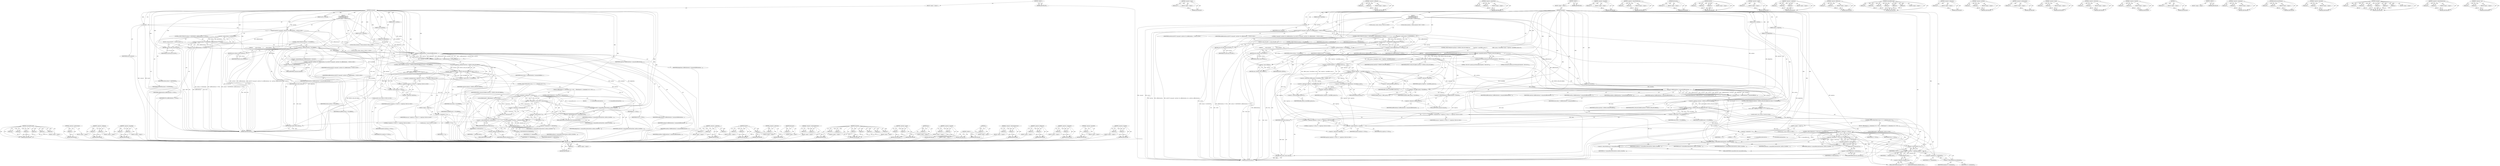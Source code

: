 digraph "&lt;operator&gt;.cast" {
vulnerable_240 [label=<(METHOD,commandExecuted)>];
vulnerable_241 [label=<(PARAM,p1)>];
vulnerable_242 [label=<(PARAM,p2)>];
vulnerable_243 [label=<(PARAM,p3)>];
vulnerable_244 [label=<(PARAM,p4)>];
vulnerable_245 [label=<(PARAM,p5)>];
vulnerable_246 [label=<(PARAM,p6)>];
vulnerable_247 [label=<(BLOCK,&lt;empty&gt;,&lt;empty&gt;)>];
vulnerable_248 [label=<(METHOD_RETURN,ANY)>];
vulnerable_223 [label=<(METHOD,&lt;operator&gt;.postIncrement)>];
vulnerable_224 [label=<(PARAM,p1)>];
vulnerable_225 [label=<(BLOCK,&lt;empty&gt;,&lt;empty&gt;)>];
vulnerable_226 [label=<(METHOD_RETURN,ANY)>];
vulnerable_169 [label=<(METHOD,&lt;operator&gt;.notEquals)>];
vulnerable_170 [label=<(PARAM,p1)>];
vulnerable_171 [label=<(PARAM,p2)>];
vulnerable_172 [label=<(BLOCK,&lt;empty&gt;,&lt;empty&gt;)>];
vulnerable_173 [label=<(METHOD_RETURN,ANY)>];
vulnerable_198 [label=<(METHOD,&lt;operator&gt;.logicalAnd)>];
vulnerable_199 [label=<(PARAM,p1)>];
vulnerable_200 [label=<(PARAM,p2)>];
vulnerable_201 [label=<(BLOCK,&lt;empty&gt;,&lt;empty&gt;)>];
vulnerable_202 [label=<(METHOD_RETURN,ANY)>];
vulnerable_6 [label=<(METHOD,&lt;global&gt;)<SUB>1</SUB>>];
vulnerable_7 [label=<(BLOCK,&lt;empty&gt;,&lt;empty&gt;)<SUB>1</SUB>>];
vulnerable_8 [label=<(METHOD,command)<SUB>1</SUB>>];
vulnerable_9 [label=<(PARAM,uint32_t cmdCode)<SUB>1</SUB>>];
vulnerable_10 [label=<(PARAM,uint32_t cmdSize)<SUB>2</SUB>>];
vulnerable_11 [label=<(PARAM,void *pCmdData)<SUB>3</SUB>>];
vulnerable_12 [label=<(PARAM,uint32_t *replySize)<SUB>4</SUB>>];
vulnerable_13 [label=<(PARAM,void *pReplyData)<SUB>5</SUB>>];
vulnerable_14 [label="<(BLOCK,{
 Mutex::Autolock _l(mLock);
    ALOGVV(&quot;comma...,{
 Mutex::Autolock _l(mLock);
    ALOGVV(&quot;comma...)<SUB>6</SUB>>"];
vulnerable_15 [label="<(LOCAL,Mutex.Autolock _l: Mutex.Autolock)<SUB>7</SUB>>"];
vulnerable_16 [label=<(_l,_l(mLock))<SUB>7</SUB>>];
vulnerable_17 [label=<(IDENTIFIER,mLock,_l(mLock))<SUB>7</SUB>>];
vulnerable_18 [label="<(ALOGVV,ALOGVV(&quot;command(), cmdCode: %d, mEffectInterfac...)<SUB>8</SUB>>"];
vulnerable_19 [label="<(LITERAL,&quot;command(), cmdCode: %d, mEffectInterface: %p&quot;,ALOGVV(&quot;command(), cmdCode: %d, mEffectInterfac...)<SUB>8</SUB>>"];
vulnerable_20 [label="<(IDENTIFIER,cmdCode,ALOGVV(&quot;command(), cmdCode: %d, mEffectInterfac...)<SUB>8</SUB>>"];
vulnerable_21 [label="<(IDENTIFIER,mEffectInterface,ALOGVV(&quot;command(), cmdCode: %d, mEffectInterfac...)<SUB>8</SUB>>"];
vulnerable_22 [label=<(CONTROL_STRUCTURE,IF,if (mState == DESTROYED || mEffectInterface == NULL))<SUB>10</SUB>>];
vulnerable_23 [label=<(&lt;operator&gt;.logicalOr,mState == DESTROYED || mEffectInterface == NULL)<SUB>10</SUB>>];
vulnerable_24 [label=<(&lt;operator&gt;.equals,mState == DESTROYED)<SUB>10</SUB>>];
vulnerable_25 [label=<(IDENTIFIER,mState,mState == DESTROYED)<SUB>10</SUB>>];
vulnerable_26 [label=<(IDENTIFIER,DESTROYED,mState == DESTROYED)<SUB>10</SUB>>];
vulnerable_27 [label=<(&lt;operator&gt;.equals,mEffectInterface == NULL)<SUB>10</SUB>>];
vulnerable_28 [label=<(IDENTIFIER,mEffectInterface,mEffectInterface == NULL)<SUB>10</SUB>>];
vulnerable_29 [label=<(IDENTIFIER,NULL,mEffectInterface == NULL)<SUB>10</SUB>>];
vulnerable_30 [label=<(BLOCK,{
 return NO_INIT;
 },{
 return NO_INIT;
 })<SUB>10</SUB>>];
vulnerable_31 [label=<(RETURN,return NO_INIT;,return NO_INIT;)<SUB>11</SUB>>];
vulnerable_32 [label=<(IDENTIFIER,NO_INIT,return NO_INIT;)<SUB>11</SUB>>];
vulnerable_33 [label=<(CONTROL_STRUCTURE,IF,if (mStatus != NO_ERROR))<SUB>14</SUB>>];
vulnerable_34 [label=<(&lt;operator&gt;.notEquals,mStatus != NO_ERROR)<SUB>14</SUB>>];
vulnerable_35 [label=<(IDENTIFIER,mStatus,mStatus != NO_ERROR)<SUB>14</SUB>>];
vulnerable_36 [label=<(IDENTIFIER,NO_ERROR,mStatus != NO_ERROR)<SUB>14</SUB>>];
vulnerable_37 [label=<(BLOCK,{
         return mStatus;
     },{
         return mStatus;
     })<SUB>14</SUB>>];
vulnerable_38 [label=<(RETURN,return mStatus;,return mStatus;)<SUB>15</SUB>>];
vulnerable_39 [label=<(IDENTIFIER,mStatus,return mStatus;)<SUB>15</SUB>>];
vulnerable_40 [label="<(LOCAL,status_t status: status_t)<SUB>17</SUB>>"];
vulnerable_41 [label=<(&lt;operator&gt;.assignment,status = (*mEffectInterface)-&gt;command(mEffectIn...)<SUB>17</SUB>>];
vulnerable_42 [label=<(IDENTIFIER,status,status = (*mEffectInterface)-&gt;command(mEffectIn...)<SUB>17</SUB>>];
vulnerable_43 [label=<(command,(*mEffectInterface)-&gt;command(mEffectInterface,
...)<SUB>17</SUB>>];
vulnerable_44 [label=<(&lt;operator&gt;.indirectFieldAccess,(*mEffectInterface)-&gt;command)<SUB>17</SUB>>];
vulnerable_45 [label=<(&lt;operator&gt;.indirection,*mEffectInterface)<SUB>17</SUB>>];
vulnerable_46 [label=<(IDENTIFIER,mEffectInterface,(*mEffectInterface)-&gt;command(mEffectInterface,
...)<SUB>17</SUB>>];
vulnerable_47 [label=<(FIELD_IDENTIFIER,command,command)<SUB>17</SUB>>];
vulnerable_48 [label=<(IDENTIFIER,mEffectInterface,(*mEffectInterface)-&gt;command(mEffectInterface,
...)<SUB>17</SUB>>];
vulnerable_49 [label=<(IDENTIFIER,cmdCode,(*mEffectInterface)-&gt;command(mEffectInterface,
...)<SUB>18</SUB>>];
vulnerable_50 [label=<(IDENTIFIER,cmdSize,(*mEffectInterface)-&gt;command(mEffectInterface,
...)<SUB>19</SUB>>];
vulnerable_51 [label=<(IDENTIFIER,pCmdData,(*mEffectInterface)-&gt;command(mEffectInterface,
...)<SUB>20</SUB>>];
vulnerable_52 [label=<(IDENTIFIER,replySize,(*mEffectInterface)-&gt;command(mEffectInterface,
...)<SUB>21</SUB>>];
vulnerable_53 [label=<(IDENTIFIER,pReplyData,(*mEffectInterface)-&gt;command(mEffectInterface,
...)<SUB>22</SUB>>];
vulnerable_54 [label=<(CONTROL_STRUCTURE,IF,if (cmdCode != EFFECT_CMD_GET_PARAM &amp;&amp; status == NO_ERROR))<SUB>23</SUB>>];
vulnerable_55 [label=<(&lt;operator&gt;.logicalAnd,cmdCode != EFFECT_CMD_GET_PARAM &amp;&amp; status == NO...)<SUB>23</SUB>>];
vulnerable_56 [label=<(&lt;operator&gt;.notEquals,cmdCode != EFFECT_CMD_GET_PARAM)<SUB>23</SUB>>];
vulnerable_57 [label=<(IDENTIFIER,cmdCode,cmdCode != EFFECT_CMD_GET_PARAM)<SUB>23</SUB>>];
vulnerable_58 [label=<(IDENTIFIER,EFFECT_CMD_GET_PARAM,cmdCode != EFFECT_CMD_GET_PARAM)<SUB>23</SUB>>];
vulnerable_59 [label=<(&lt;operator&gt;.equals,status == NO_ERROR)<SUB>23</SUB>>];
vulnerable_60 [label=<(IDENTIFIER,status,status == NO_ERROR)<SUB>23</SUB>>];
vulnerable_61 [label=<(IDENTIFIER,NO_ERROR,status == NO_ERROR)<SUB>23</SUB>>];
vulnerable_62 [label="<(BLOCK,{
 uint32_t size = (replySize == NULL) ? 0 : *r...,{
 uint32_t size = (replySize == NULL) ? 0 : *r...)<SUB>23</SUB>>"];
vulnerable_63 [label="<(LOCAL,uint32_t size: uint32_t)<SUB>24</SUB>>"];
vulnerable_64 [label="<(&lt;operator&gt;.assignment,size = (replySize == NULL) ? 0 : *replySize)<SUB>24</SUB>>"];
vulnerable_65 [label="<(IDENTIFIER,size,size = (replySize == NULL) ? 0 : *replySize)<SUB>24</SUB>>"];
vulnerable_66 [label="<(&lt;operator&gt;.conditional,(replySize == NULL) ? 0 : *replySize)<SUB>24</SUB>>"];
vulnerable_67 [label=<(&lt;operator&gt;.equals,replySize == NULL)<SUB>24</SUB>>];
vulnerable_68 [label=<(IDENTIFIER,replySize,replySize == NULL)<SUB>24</SUB>>];
vulnerable_69 [label=<(IDENTIFIER,NULL,replySize == NULL)<SUB>24</SUB>>];
vulnerable_70 [label="<(LITERAL,0,(replySize == NULL) ? 0 : *replySize)<SUB>24</SUB>>"];
vulnerable_71 [label=<(&lt;operator&gt;.indirection,*replySize)<SUB>24</SUB>>];
vulnerable_72 [label="<(IDENTIFIER,replySize,(replySize == NULL) ? 0 : *replySize)<SUB>24</SUB>>"];
vulnerable_73 [label=<(CONTROL_STRUCTURE,FOR,for (size_t i = 1;i &lt; mHandles.size();i++))<SUB>25</SUB>>];
vulnerable_74 [label=<(BLOCK,&lt;empty&gt;,&lt;empty&gt;)<SUB>25</SUB>>];
vulnerable_75 [label="<(LOCAL,size_t i: size_t)<SUB>25</SUB>>"];
vulnerable_76 [label=<(&lt;operator&gt;.assignment,i = 1)<SUB>25</SUB>>];
vulnerable_77 [label=<(IDENTIFIER,i,i = 1)<SUB>25</SUB>>];
vulnerable_78 [label=<(LITERAL,1,i = 1)<SUB>25</SUB>>];
vulnerable_79 [label=<(&lt;operator&gt;.lessThan,i &lt; mHandles.size())<SUB>25</SUB>>];
vulnerable_80 [label=<(IDENTIFIER,i,i &lt; mHandles.size())<SUB>25</SUB>>];
vulnerable_81 [label=<(size,mHandles.size())<SUB>25</SUB>>];
vulnerable_82 [label=<(&lt;operator&gt;.fieldAccess,mHandles.size)<SUB>25</SUB>>];
vulnerable_83 [label=<(IDENTIFIER,mHandles,mHandles.size())<SUB>25</SUB>>];
vulnerable_84 [label=<(FIELD_IDENTIFIER,size,size)<SUB>25</SUB>>];
vulnerable_85 [label=<(&lt;operator&gt;.postIncrement,i++)<SUB>25</SUB>>];
vulnerable_86 [label=<(IDENTIFIER,i,i++)<SUB>25</SUB>>];
vulnerable_87 [label=<(BLOCK,{
 EffectHandle *h = mHandles[i];
 if (h != NUL...,{
 EffectHandle *h = mHandles[i];
 if (h != NUL...)<SUB>25</SUB>>];
vulnerable_88 [label="<(LOCAL,EffectHandle* h: EffectHandle*)<SUB>26</SUB>>"];
vulnerable_89 [label=<(&lt;operator&gt;.assignment,*h = mHandles[i])<SUB>26</SUB>>];
vulnerable_90 [label=<(IDENTIFIER,h,*h = mHandles[i])<SUB>26</SUB>>];
vulnerable_91 [label=<(&lt;operator&gt;.indirectIndexAccess,mHandles[i])<SUB>26</SUB>>];
vulnerable_92 [label=<(IDENTIFIER,mHandles,*h = mHandles[i])<SUB>26</SUB>>];
vulnerable_93 [label=<(IDENTIFIER,i,*h = mHandles[i])<SUB>26</SUB>>];
vulnerable_94 [label=<(CONTROL_STRUCTURE,IF,if (h != NULL &amp;&amp; !h-&gt;destroyed_l()))<SUB>27</SUB>>];
vulnerable_95 [label=<(&lt;operator&gt;.logicalAnd,h != NULL &amp;&amp; !h-&gt;destroyed_l())<SUB>27</SUB>>];
vulnerable_96 [label=<(&lt;operator&gt;.notEquals,h != NULL)<SUB>27</SUB>>];
vulnerable_97 [label=<(IDENTIFIER,h,h != NULL)<SUB>27</SUB>>];
vulnerable_98 [label=<(IDENTIFIER,NULL,h != NULL)<SUB>27</SUB>>];
vulnerable_99 [label=<(&lt;operator&gt;.logicalNot,!h-&gt;destroyed_l())<SUB>27</SUB>>];
vulnerable_100 [label=<(destroyed_l,h-&gt;destroyed_l())<SUB>27</SUB>>];
vulnerable_101 [label=<(&lt;operator&gt;.indirectFieldAccess,h-&gt;destroyed_l)<SUB>27</SUB>>];
vulnerable_102 [label=<(IDENTIFIER,h,h-&gt;destroyed_l())<SUB>27</SUB>>];
vulnerable_103 [label=<(FIELD_IDENTIFIER,destroyed_l,destroyed_l)<SUB>27</SUB>>];
vulnerable_104 [label=<(BLOCK,{
                h-&gt;commandExecuted(cmdCode, c...,{
                h-&gt;commandExecuted(cmdCode, c...)<SUB>27</SUB>>];
vulnerable_105 [label=<(commandExecuted,h-&gt;commandExecuted(cmdCode, cmdSize, pCmdData, ...)<SUB>28</SUB>>];
vulnerable_106 [label=<(&lt;operator&gt;.indirectFieldAccess,h-&gt;commandExecuted)<SUB>28</SUB>>];
vulnerable_107 [label=<(IDENTIFIER,h,h-&gt;commandExecuted(cmdCode, cmdSize, pCmdData, ...)<SUB>28</SUB>>];
vulnerable_108 [label=<(FIELD_IDENTIFIER,commandExecuted,commandExecuted)<SUB>28</SUB>>];
vulnerable_109 [label=<(IDENTIFIER,cmdCode,h-&gt;commandExecuted(cmdCode, cmdSize, pCmdData, ...)<SUB>28</SUB>>];
vulnerable_110 [label=<(IDENTIFIER,cmdSize,h-&gt;commandExecuted(cmdCode, cmdSize, pCmdData, ...)<SUB>28</SUB>>];
vulnerable_111 [label=<(IDENTIFIER,pCmdData,h-&gt;commandExecuted(cmdCode, cmdSize, pCmdData, ...)<SUB>28</SUB>>];
vulnerable_112 [label=<(IDENTIFIER,size,h-&gt;commandExecuted(cmdCode, cmdSize, pCmdData, ...)<SUB>28</SUB>>];
vulnerable_113 [label=<(IDENTIFIER,pReplyData,h-&gt;commandExecuted(cmdCode, cmdSize, pCmdData, ...)<SUB>28</SUB>>];
vulnerable_114 [label=<(RETURN,return status;,return status;)<SUB>32</SUB>>];
vulnerable_115 [label=<(IDENTIFIER,status,return status;)<SUB>32</SUB>>];
vulnerable_116 [label=<(METHOD_RETURN,status_t)<SUB>1</SUB>>];
vulnerable_118 [label=<(METHOD_RETURN,ANY)<SUB>1</SUB>>];
vulnerable_203 [label=<(METHOD,&lt;operator&gt;.conditional)>];
vulnerable_204 [label=<(PARAM,p1)>];
vulnerable_205 [label=<(PARAM,p2)>];
vulnerable_206 [label=<(PARAM,p3)>];
vulnerable_207 [label=<(BLOCK,&lt;empty&gt;,&lt;empty&gt;)>];
vulnerable_208 [label=<(METHOD_RETURN,ANY)>];
vulnerable_153 [label=<(METHOD,ALOGVV)>];
vulnerable_154 [label=<(PARAM,p1)>];
vulnerable_155 [label=<(PARAM,p2)>];
vulnerable_156 [label=<(PARAM,p3)>];
vulnerable_157 [label=<(BLOCK,&lt;empty&gt;,&lt;empty&gt;)>];
vulnerable_158 [label=<(METHOD_RETURN,ANY)>];
vulnerable_194 [label=<(METHOD,&lt;operator&gt;.indirection)>];
vulnerable_195 [label=<(PARAM,p1)>];
vulnerable_196 [label=<(BLOCK,&lt;empty&gt;,&lt;empty&gt;)>];
vulnerable_197 [label=<(METHOD_RETURN,ANY)>];
vulnerable_236 [label=<(METHOD,destroyed_l)>];
vulnerable_237 [label=<(PARAM,p1)>];
vulnerable_238 [label=<(BLOCK,&lt;empty&gt;,&lt;empty&gt;)>];
vulnerable_239 [label=<(METHOD_RETURN,ANY)>];
vulnerable_189 [label=<(METHOD,&lt;operator&gt;.indirectFieldAccess)>];
vulnerable_190 [label=<(PARAM,p1)>];
vulnerable_191 [label=<(PARAM,p2)>];
vulnerable_192 [label=<(BLOCK,&lt;empty&gt;,&lt;empty&gt;)>];
vulnerable_193 [label=<(METHOD_RETURN,ANY)>];
vulnerable_179 [label=<(METHOD,command)>];
vulnerable_180 [label=<(PARAM,p1)>];
vulnerable_181 [label=<(PARAM,p2)>];
vulnerable_182 [label=<(PARAM,p3)>];
vulnerable_183 [label=<(PARAM,p4)>];
vulnerable_184 [label=<(PARAM,p5)>];
vulnerable_185 [label=<(PARAM,p6)>];
vulnerable_186 [label=<(PARAM,p7)>];
vulnerable_187 [label=<(BLOCK,&lt;empty&gt;,&lt;empty&gt;)>];
vulnerable_188 [label=<(METHOD_RETURN,ANY)>];
vulnerable_164 [label=<(METHOD,&lt;operator&gt;.equals)>];
vulnerable_165 [label=<(PARAM,p1)>];
vulnerable_166 [label=<(PARAM,p2)>];
vulnerable_167 [label=<(BLOCK,&lt;empty&gt;,&lt;empty&gt;)>];
vulnerable_168 [label=<(METHOD_RETURN,ANY)>];
vulnerable_214 [label=<(METHOD,size)>];
vulnerable_215 [label=<(PARAM,p1)>];
vulnerable_216 [label=<(BLOCK,&lt;empty&gt;,&lt;empty&gt;)>];
vulnerable_217 [label=<(METHOD_RETURN,ANY)>];
vulnerable_159 [label=<(METHOD,&lt;operator&gt;.logicalOr)>];
vulnerable_160 [label=<(PARAM,p1)>];
vulnerable_161 [label=<(PARAM,p2)>];
vulnerable_162 [label=<(BLOCK,&lt;empty&gt;,&lt;empty&gt;)>];
vulnerable_163 [label=<(METHOD_RETURN,ANY)>];
vulnerable_149 [label=<(METHOD,_l)>];
vulnerable_150 [label=<(PARAM,p1)>];
vulnerable_151 [label=<(BLOCK,&lt;empty&gt;,&lt;empty&gt;)>];
vulnerable_152 [label=<(METHOD_RETURN,ANY)>];
vulnerable_143 [label=<(METHOD,&lt;global&gt;)<SUB>1</SUB>>];
vulnerable_144 [label=<(BLOCK,&lt;empty&gt;,&lt;empty&gt;)>];
vulnerable_145 [label=<(METHOD_RETURN,ANY)>];
vulnerable_227 [label=<(METHOD,&lt;operator&gt;.indirectIndexAccess)>];
vulnerable_228 [label=<(PARAM,p1)>];
vulnerable_229 [label=<(PARAM,p2)>];
vulnerable_230 [label=<(BLOCK,&lt;empty&gt;,&lt;empty&gt;)>];
vulnerable_231 [label=<(METHOD_RETURN,ANY)>];
vulnerable_218 [label=<(METHOD,&lt;operator&gt;.fieldAccess)>];
vulnerable_219 [label=<(PARAM,p1)>];
vulnerable_220 [label=<(PARAM,p2)>];
vulnerable_221 [label=<(BLOCK,&lt;empty&gt;,&lt;empty&gt;)>];
vulnerable_222 [label=<(METHOD_RETURN,ANY)>];
vulnerable_174 [label=<(METHOD,&lt;operator&gt;.assignment)>];
vulnerable_175 [label=<(PARAM,p1)>];
vulnerable_176 [label=<(PARAM,p2)>];
vulnerable_177 [label=<(BLOCK,&lt;empty&gt;,&lt;empty&gt;)>];
vulnerable_178 [label=<(METHOD_RETURN,ANY)>];
vulnerable_232 [label=<(METHOD,&lt;operator&gt;.logicalNot)>];
vulnerable_233 [label=<(PARAM,p1)>];
vulnerable_234 [label=<(BLOCK,&lt;empty&gt;,&lt;empty&gt;)>];
vulnerable_235 [label=<(METHOD_RETURN,ANY)>];
vulnerable_209 [label=<(METHOD,&lt;operator&gt;.lessThan)>];
vulnerable_210 [label=<(PARAM,p1)>];
vulnerable_211 [label=<(PARAM,p2)>];
vulnerable_212 [label=<(BLOCK,&lt;empty&gt;,&lt;empty&gt;)>];
vulnerable_213 [label=<(METHOD_RETURN,ANY)>];
fixed_275 [label=<(METHOD,size)>];
fixed_276 [label=<(PARAM,p1)>];
fixed_277 [label=<(BLOCK,&lt;empty&gt;,&lt;empty&gt;)>];
fixed_278 [label=<(METHOD_RETURN,ANY)>];
fixed_250 [label=<(METHOD,&lt;operator&gt;.minus)>];
fixed_251 [label=<(PARAM,p1)>];
fixed_252 [label=<(BLOCK,&lt;empty&gt;,&lt;empty&gt;)>];
fixed_253 [label=<(METHOD_RETURN,ANY)>];
fixed_202 [label=<(METHOD,&lt;operator&gt;.notEquals)>];
fixed_203 [label=<(PARAM,p1)>];
fixed_204 [label=<(PARAM,p2)>];
fixed_205 [label=<(BLOCK,&lt;empty&gt;,&lt;empty&gt;)>];
fixed_206 [label=<(METHOD_RETURN,ANY)>];
fixed_225 [label=<(METHOD,&lt;operator&gt;.greaterThan)>];
fixed_226 [label=<(PARAM,p1)>];
fixed_227 [label=<(PARAM,p2)>];
fixed_228 [label=<(BLOCK,&lt;empty&gt;,&lt;empty&gt;)>];
fixed_229 [label=<(METHOD_RETURN,ANY)>];
fixed_6 [label=<(METHOD,&lt;global&gt;)<SUB>1</SUB>>];
fixed_7 [label=<(BLOCK,&lt;empty&gt;,&lt;empty&gt;)<SUB>1</SUB>>];
fixed_8 [label=<(METHOD,command)<SUB>1</SUB>>];
fixed_9 [label=<(PARAM,uint32_t cmdCode)<SUB>1</SUB>>];
fixed_10 [label=<(PARAM,uint32_t cmdSize)<SUB>2</SUB>>];
fixed_11 [label=<(PARAM,void *pCmdData)<SUB>3</SUB>>];
fixed_12 [label=<(PARAM,uint32_t *replySize)<SUB>4</SUB>>];
fixed_13 [label=<(PARAM,void *pReplyData)<SUB>5</SUB>>];
fixed_14 [label="<(BLOCK,{
 Mutex::Autolock _l(mLock);
    ALOGVV(&quot;comma...,{
 Mutex::Autolock _l(mLock);
    ALOGVV(&quot;comma...)<SUB>6</SUB>>"];
fixed_15 [label="<(LOCAL,Mutex.Autolock _l: Mutex.Autolock)<SUB>7</SUB>>"];
fixed_16 [label=<(_l,_l(mLock))<SUB>7</SUB>>];
fixed_17 [label=<(IDENTIFIER,mLock,_l(mLock))<SUB>7</SUB>>];
fixed_18 [label="<(ALOGVV,ALOGVV(&quot;command(), cmdCode: %d, mEffectInterfac...)<SUB>8</SUB>>"];
fixed_19 [label="<(LITERAL,&quot;command(), cmdCode: %d, mEffectInterface: %p&quot;,ALOGVV(&quot;command(), cmdCode: %d, mEffectInterfac...)<SUB>8</SUB>>"];
fixed_20 [label="<(IDENTIFIER,cmdCode,ALOGVV(&quot;command(), cmdCode: %d, mEffectInterfac...)<SUB>8</SUB>>"];
fixed_21 [label="<(IDENTIFIER,mEffectInterface,ALOGVV(&quot;command(), cmdCode: %d, mEffectInterfac...)<SUB>8</SUB>>"];
fixed_22 [label=<(CONTROL_STRUCTURE,IF,if (mState == DESTROYED || mEffectInterface == NULL))<SUB>10</SUB>>];
fixed_23 [label=<(&lt;operator&gt;.logicalOr,mState == DESTROYED || mEffectInterface == NULL)<SUB>10</SUB>>];
fixed_24 [label=<(&lt;operator&gt;.equals,mState == DESTROYED)<SUB>10</SUB>>];
fixed_25 [label=<(IDENTIFIER,mState,mState == DESTROYED)<SUB>10</SUB>>];
fixed_26 [label=<(IDENTIFIER,DESTROYED,mState == DESTROYED)<SUB>10</SUB>>];
fixed_27 [label=<(&lt;operator&gt;.equals,mEffectInterface == NULL)<SUB>10</SUB>>];
fixed_28 [label=<(IDENTIFIER,mEffectInterface,mEffectInterface == NULL)<SUB>10</SUB>>];
fixed_29 [label=<(IDENTIFIER,NULL,mEffectInterface == NULL)<SUB>10</SUB>>];
fixed_30 [label=<(BLOCK,{
 return NO_INIT;
 },{
 return NO_INIT;
 })<SUB>10</SUB>>];
fixed_31 [label=<(RETURN,return NO_INIT;,return NO_INIT;)<SUB>11</SUB>>];
fixed_32 [label=<(IDENTIFIER,NO_INIT,return NO_INIT;)<SUB>11</SUB>>];
fixed_33 [label=<(CONTROL_STRUCTURE,IF,if (mStatus != NO_ERROR))<SUB>14</SUB>>];
fixed_34 [label=<(&lt;operator&gt;.notEquals,mStatus != NO_ERROR)<SUB>14</SUB>>];
fixed_35 [label=<(IDENTIFIER,mStatus,mStatus != NO_ERROR)<SUB>14</SUB>>];
fixed_36 [label=<(IDENTIFIER,NO_ERROR,mStatus != NO_ERROR)<SUB>14</SUB>>];
fixed_37 [label=<(BLOCK,{
         return mStatus;
     },{
         return mStatus;
     })<SUB>14</SUB>>];
fixed_38 [label=<(RETURN,return mStatus;,return mStatus;)<SUB>15</SUB>>];
fixed_39 [label=<(IDENTIFIER,mStatus,return mStatus;)<SUB>15</SUB>>];
fixed_40 [label=<(CONTROL_STRUCTURE,IF,if (cmdCode == EFFECT_CMD_GET_PARAM &amp;&amp;
            (*replySize &lt; sizeof(effect_param_t) ||
                    ((effect_param_t *)pCmdData)-&gt;psize &gt; *replySize - sizeof(effect_param_t))))<SUB>17</SUB>>];
fixed_41 [label=<(&lt;operator&gt;.logicalAnd,cmdCode == EFFECT_CMD_GET_PARAM &amp;&amp;
            ...)<SUB>17</SUB>>];
fixed_42 [label=<(&lt;operator&gt;.equals,cmdCode == EFFECT_CMD_GET_PARAM)<SUB>17</SUB>>];
fixed_43 [label=<(IDENTIFIER,cmdCode,cmdCode == EFFECT_CMD_GET_PARAM)<SUB>17</SUB>>];
fixed_44 [label=<(IDENTIFIER,EFFECT_CMD_GET_PARAM,cmdCode == EFFECT_CMD_GET_PARAM)<SUB>17</SUB>>];
fixed_45 [label=<(&lt;operator&gt;.logicalOr,*replySize &lt; sizeof(effect_param_t) ||
        ...)<SUB>18</SUB>>];
fixed_46 [label=<(&lt;operator&gt;.lessThan,*replySize &lt; sizeof(effect_param_t))<SUB>18</SUB>>];
fixed_47 [label=<(&lt;operator&gt;.indirection,*replySize)<SUB>18</SUB>>];
fixed_48 [label=<(IDENTIFIER,replySize,*replySize &lt; sizeof(effect_param_t))<SUB>18</SUB>>];
fixed_49 [label=<(&lt;operator&gt;.sizeOf,sizeof(effect_param_t))<SUB>18</SUB>>];
fixed_50 [label=<(IDENTIFIER,effect_param_t,sizeof(effect_param_t))<SUB>18</SUB>>];
fixed_51 [label=<(&lt;operator&gt;.greaterThan,((effect_param_t *)pCmdData)-&gt;psize &gt; *replySiz...)<SUB>19</SUB>>];
fixed_52 [label=<(&lt;operator&gt;.indirectFieldAccess,((effect_param_t *)pCmdData)-&gt;psize)<SUB>19</SUB>>];
fixed_53 [label=<(&lt;operator&gt;.cast,(effect_param_t *)pCmdData)<SUB>19</SUB>>];
fixed_54 [label=<(UNKNOWN,effect_param_t *,effect_param_t *)<SUB>19</SUB>>];
fixed_55 [label=<(IDENTIFIER,pCmdData,(effect_param_t *)pCmdData)<SUB>19</SUB>>];
fixed_56 [label=<(FIELD_IDENTIFIER,psize,psize)<SUB>19</SUB>>];
fixed_57 [label=<(&lt;operator&gt;.subtraction,*replySize - sizeof(effect_param_t))<SUB>19</SUB>>];
fixed_58 [label=<(&lt;operator&gt;.indirection,*replySize)<SUB>19</SUB>>];
fixed_59 [label=<(IDENTIFIER,replySize,*replySize - sizeof(effect_param_t))<SUB>19</SUB>>];
fixed_60 [label=<(&lt;operator&gt;.sizeOf,sizeof(effect_param_t))<SUB>19</SUB>>];
fixed_61 [label=<(IDENTIFIER,effect_param_t,sizeof(effect_param_t))<SUB>19</SUB>>];
fixed_62 [label=<(BLOCK,{
        android_errorWriteLog(0x534e4554, &quot;29...,{
        android_errorWriteLog(0x534e4554, &quot;29...)<SUB>19</SUB>>];
fixed_63 [label=<(android_errorWriteLog,android_errorWriteLog(0x534e4554, &quot;29251553&quot;))<SUB>20</SUB>>];
fixed_64 [label=<(LITERAL,0x534e4554,android_errorWriteLog(0x534e4554, &quot;29251553&quot;))<SUB>20</SUB>>];
fixed_65 [label=<(LITERAL,&quot;29251553&quot;,android_errorWriteLog(0x534e4554, &quot;29251553&quot;))<SUB>20</SUB>>];
fixed_66 [label=<(RETURN,return -EINVAL;,return -EINVAL;)<SUB>21</SUB>>];
fixed_67 [label=<(&lt;operator&gt;.minus,-EINVAL)<SUB>21</SUB>>];
fixed_68 [label=<(IDENTIFIER,EINVAL,-EINVAL)<SUB>21</SUB>>];
fixed_69 [label="<(LOCAL,status_t status: status_t)<SUB>23</SUB>>"];
fixed_70 [label=<(&lt;operator&gt;.assignment,status = (*mEffectInterface)-&gt;command(mEffectIn...)<SUB>23</SUB>>];
fixed_71 [label=<(IDENTIFIER,status,status = (*mEffectInterface)-&gt;command(mEffectIn...)<SUB>23</SUB>>];
fixed_72 [label=<(command,(*mEffectInterface)-&gt;command(mEffectInterface,
...)<SUB>23</SUB>>];
fixed_73 [label=<(&lt;operator&gt;.indirectFieldAccess,(*mEffectInterface)-&gt;command)<SUB>23</SUB>>];
fixed_74 [label=<(&lt;operator&gt;.indirection,*mEffectInterface)<SUB>23</SUB>>];
fixed_75 [label=<(IDENTIFIER,mEffectInterface,(*mEffectInterface)-&gt;command(mEffectInterface,
...)<SUB>23</SUB>>];
fixed_76 [label=<(FIELD_IDENTIFIER,command,command)<SUB>23</SUB>>];
fixed_77 [label=<(IDENTIFIER,mEffectInterface,(*mEffectInterface)-&gt;command(mEffectInterface,
...)<SUB>23</SUB>>];
fixed_78 [label=<(IDENTIFIER,cmdCode,(*mEffectInterface)-&gt;command(mEffectInterface,
...)<SUB>24</SUB>>];
fixed_79 [label=<(IDENTIFIER,cmdSize,(*mEffectInterface)-&gt;command(mEffectInterface,
...)<SUB>25</SUB>>];
fixed_80 [label=<(IDENTIFIER,pCmdData,(*mEffectInterface)-&gt;command(mEffectInterface,
...)<SUB>26</SUB>>];
fixed_81 [label=<(IDENTIFIER,replySize,(*mEffectInterface)-&gt;command(mEffectInterface,
...)<SUB>27</SUB>>];
fixed_82 [label=<(IDENTIFIER,pReplyData,(*mEffectInterface)-&gt;command(mEffectInterface,
...)<SUB>28</SUB>>];
fixed_83 [label=<(CONTROL_STRUCTURE,IF,if (cmdCode != EFFECT_CMD_GET_PARAM &amp;&amp; status == NO_ERROR))<SUB>29</SUB>>];
fixed_84 [label=<(&lt;operator&gt;.logicalAnd,cmdCode != EFFECT_CMD_GET_PARAM &amp;&amp; status == NO...)<SUB>29</SUB>>];
fixed_85 [label=<(&lt;operator&gt;.notEquals,cmdCode != EFFECT_CMD_GET_PARAM)<SUB>29</SUB>>];
fixed_86 [label=<(IDENTIFIER,cmdCode,cmdCode != EFFECT_CMD_GET_PARAM)<SUB>29</SUB>>];
fixed_87 [label=<(IDENTIFIER,EFFECT_CMD_GET_PARAM,cmdCode != EFFECT_CMD_GET_PARAM)<SUB>29</SUB>>];
fixed_88 [label=<(&lt;operator&gt;.equals,status == NO_ERROR)<SUB>29</SUB>>];
fixed_89 [label=<(IDENTIFIER,status,status == NO_ERROR)<SUB>29</SUB>>];
fixed_90 [label=<(IDENTIFIER,NO_ERROR,status == NO_ERROR)<SUB>29</SUB>>];
fixed_91 [label="<(BLOCK,{
 uint32_t size = (replySize == NULL) ? 0 : *r...,{
 uint32_t size = (replySize == NULL) ? 0 : *r...)<SUB>29</SUB>>"];
fixed_92 [label="<(LOCAL,uint32_t size: uint32_t)<SUB>30</SUB>>"];
fixed_93 [label="<(&lt;operator&gt;.assignment,size = (replySize == NULL) ? 0 : *replySize)<SUB>30</SUB>>"];
fixed_94 [label="<(IDENTIFIER,size,size = (replySize == NULL) ? 0 : *replySize)<SUB>30</SUB>>"];
fixed_95 [label="<(&lt;operator&gt;.conditional,(replySize == NULL) ? 0 : *replySize)<SUB>30</SUB>>"];
fixed_96 [label=<(&lt;operator&gt;.equals,replySize == NULL)<SUB>30</SUB>>];
fixed_97 [label=<(IDENTIFIER,replySize,replySize == NULL)<SUB>30</SUB>>];
fixed_98 [label=<(IDENTIFIER,NULL,replySize == NULL)<SUB>30</SUB>>];
fixed_99 [label="<(LITERAL,0,(replySize == NULL) ? 0 : *replySize)<SUB>30</SUB>>"];
fixed_100 [label=<(&lt;operator&gt;.indirection,*replySize)<SUB>30</SUB>>];
fixed_101 [label="<(IDENTIFIER,replySize,(replySize == NULL) ? 0 : *replySize)<SUB>30</SUB>>"];
fixed_102 [label=<(CONTROL_STRUCTURE,FOR,for (size_t i = 1;i &lt; mHandles.size();i++))<SUB>31</SUB>>];
fixed_103 [label=<(BLOCK,&lt;empty&gt;,&lt;empty&gt;)<SUB>31</SUB>>];
fixed_104 [label="<(LOCAL,size_t i: size_t)<SUB>31</SUB>>"];
fixed_105 [label=<(&lt;operator&gt;.assignment,i = 1)<SUB>31</SUB>>];
fixed_106 [label=<(IDENTIFIER,i,i = 1)<SUB>31</SUB>>];
fixed_107 [label=<(LITERAL,1,i = 1)<SUB>31</SUB>>];
fixed_108 [label=<(&lt;operator&gt;.lessThan,i &lt; mHandles.size())<SUB>31</SUB>>];
fixed_109 [label=<(IDENTIFIER,i,i &lt; mHandles.size())<SUB>31</SUB>>];
fixed_110 [label=<(size,mHandles.size())<SUB>31</SUB>>];
fixed_111 [label=<(&lt;operator&gt;.fieldAccess,mHandles.size)<SUB>31</SUB>>];
fixed_112 [label=<(IDENTIFIER,mHandles,mHandles.size())<SUB>31</SUB>>];
fixed_113 [label=<(FIELD_IDENTIFIER,size,size)<SUB>31</SUB>>];
fixed_114 [label=<(&lt;operator&gt;.postIncrement,i++)<SUB>31</SUB>>];
fixed_115 [label=<(IDENTIFIER,i,i++)<SUB>31</SUB>>];
fixed_116 [label=<(BLOCK,{
 EffectHandle *h = mHandles[i];
 if (h != NUL...,{
 EffectHandle *h = mHandles[i];
 if (h != NUL...)<SUB>31</SUB>>];
fixed_117 [label="<(LOCAL,EffectHandle* h: EffectHandle*)<SUB>32</SUB>>"];
fixed_118 [label=<(&lt;operator&gt;.assignment,*h = mHandles[i])<SUB>32</SUB>>];
fixed_119 [label=<(IDENTIFIER,h,*h = mHandles[i])<SUB>32</SUB>>];
fixed_120 [label=<(&lt;operator&gt;.indirectIndexAccess,mHandles[i])<SUB>32</SUB>>];
fixed_121 [label=<(IDENTIFIER,mHandles,*h = mHandles[i])<SUB>32</SUB>>];
fixed_122 [label=<(IDENTIFIER,i,*h = mHandles[i])<SUB>32</SUB>>];
fixed_123 [label=<(CONTROL_STRUCTURE,IF,if (h != NULL &amp;&amp; !h-&gt;destroyed_l()))<SUB>33</SUB>>];
fixed_124 [label=<(&lt;operator&gt;.logicalAnd,h != NULL &amp;&amp; !h-&gt;destroyed_l())<SUB>33</SUB>>];
fixed_125 [label=<(&lt;operator&gt;.notEquals,h != NULL)<SUB>33</SUB>>];
fixed_126 [label=<(IDENTIFIER,h,h != NULL)<SUB>33</SUB>>];
fixed_127 [label=<(IDENTIFIER,NULL,h != NULL)<SUB>33</SUB>>];
fixed_128 [label=<(&lt;operator&gt;.logicalNot,!h-&gt;destroyed_l())<SUB>33</SUB>>];
fixed_129 [label=<(destroyed_l,h-&gt;destroyed_l())<SUB>33</SUB>>];
fixed_130 [label=<(&lt;operator&gt;.indirectFieldAccess,h-&gt;destroyed_l)<SUB>33</SUB>>];
fixed_131 [label=<(IDENTIFIER,h,h-&gt;destroyed_l())<SUB>33</SUB>>];
fixed_132 [label=<(FIELD_IDENTIFIER,destroyed_l,destroyed_l)<SUB>33</SUB>>];
fixed_133 [label=<(BLOCK,{
                h-&gt;commandExecuted(cmdCode, c...,{
                h-&gt;commandExecuted(cmdCode, c...)<SUB>33</SUB>>];
fixed_134 [label=<(commandExecuted,h-&gt;commandExecuted(cmdCode, cmdSize, pCmdData, ...)<SUB>34</SUB>>];
fixed_135 [label=<(&lt;operator&gt;.indirectFieldAccess,h-&gt;commandExecuted)<SUB>34</SUB>>];
fixed_136 [label=<(IDENTIFIER,h,h-&gt;commandExecuted(cmdCode, cmdSize, pCmdData, ...)<SUB>34</SUB>>];
fixed_137 [label=<(FIELD_IDENTIFIER,commandExecuted,commandExecuted)<SUB>34</SUB>>];
fixed_138 [label=<(IDENTIFIER,cmdCode,h-&gt;commandExecuted(cmdCode, cmdSize, pCmdData, ...)<SUB>34</SUB>>];
fixed_139 [label=<(IDENTIFIER,cmdSize,h-&gt;commandExecuted(cmdCode, cmdSize, pCmdData, ...)<SUB>34</SUB>>];
fixed_140 [label=<(IDENTIFIER,pCmdData,h-&gt;commandExecuted(cmdCode, cmdSize, pCmdData, ...)<SUB>34</SUB>>];
fixed_141 [label=<(IDENTIFIER,size,h-&gt;commandExecuted(cmdCode, cmdSize, pCmdData, ...)<SUB>34</SUB>>];
fixed_142 [label=<(IDENTIFIER,pReplyData,h-&gt;commandExecuted(cmdCode, cmdSize, pCmdData, ...)<SUB>34</SUB>>];
fixed_143 [label=<(RETURN,return status;,return status;)<SUB>38</SUB>>];
fixed_144 [label=<(IDENTIFIER,status,return status;)<SUB>38</SUB>>];
fixed_145 [label=<(METHOD_RETURN,status_t)<SUB>1</SUB>>];
fixed_147 [label=<(METHOD_RETURN,ANY)<SUB>1</SUB>>];
fixed_293 [label=<(METHOD,&lt;operator&gt;.logicalNot)>];
fixed_294 [label=<(PARAM,p1)>];
fixed_295 [label=<(BLOCK,&lt;empty&gt;,&lt;empty&gt;)>];
fixed_296 [label=<(METHOD_RETURN,ANY)>];
fixed_230 [label=<(METHOD,&lt;operator&gt;.indirectFieldAccess)>];
fixed_231 [label=<(PARAM,p1)>];
fixed_232 [label=<(PARAM,p2)>];
fixed_233 [label=<(BLOCK,&lt;empty&gt;,&lt;empty&gt;)>];
fixed_234 [label=<(METHOD_RETURN,ANY)>];
fixed_297 [label=<(METHOD,destroyed_l)>];
fixed_298 [label=<(PARAM,p1)>];
fixed_299 [label=<(BLOCK,&lt;empty&gt;,&lt;empty&gt;)>];
fixed_300 [label=<(METHOD_RETURN,ANY)>];
fixed_186 [label=<(METHOD,ALOGVV)>];
fixed_187 [label=<(PARAM,p1)>];
fixed_188 [label=<(PARAM,p2)>];
fixed_189 [label=<(PARAM,p3)>];
fixed_190 [label=<(BLOCK,&lt;empty&gt;,&lt;empty&gt;)>];
fixed_191 [label=<(METHOD_RETURN,ANY)>];
fixed_221 [label=<(METHOD,&lt;operator&gt;.sizeOf)>];
fixed_222 [label=<(PARAM,p1)>];
fixed_223 [label=<(BLOCK,&lt;empty&gt;,&lt;empty&gt;)>];
fixed_224 [label=<(METHOD_RETURN,ANY)>];
fixed_269 [label=<(METHOD,&lt;operator&gt;.conditional)>];
fixed_270 [label=<(PARAM,p1)>];
fixed_271 [label=<(PARAM,p2)>];
fixed_272 [label=<(PARAM,p3)>];
fixed_273 [label=<(BLOCK,&lt;empty&gt;,&lt;empty&gt;)>];
fixed_274 [label=<(METHOD_RETURN,ANY)>];
fixed_279 [label=<(METHOD,&lt;operator&gt;.fieldAccess)>];
fixed_280 [label=<(PARAM,p1)>];
fixed_281 [label=<(PARAM,p2)>];
fixed_282 [label=<(BLOCK,&lt;empty&gt;,&lt;empty&gt;)>];
fixed_283 [label=<(METHOD_RETURN,ANY)>];
fixed_301 [label=<(METHOD,commandExecuted)>];
fixed_302 [label=<(PARAM,p1)>];
fixed_303 [label=<(PARAM,p2)>];
fixed_304 [label=<(PARAM,p3)>];
fixed_305 [label=<(PARAM,p4)>];
fixed_306 [label=<(PARAM,p5)>];
fixed_307 [label=<(PARAM,p6)>];
fixed_308 [label=<(BLOCK,&lt;empty&gt;,&lt;empty&gt;)>];
fixed_309 [label=<(METHOD_RETURN,ANY)>];
fixed_217 [label=<(METHOD,&lt;operator&gt;.indirection)>];
fixed_218 [label=<(PARAM,p1)>];
fixed_219 [label=<(BLOCK,&lt;empty&gt;,&lt;empty&gt;)>];
fixed_220 [label=<(METHOD_RETURN,ANY)>];
fixed_212 [label=<(METHOD,&lt;operator&gt;.lessThan)>];
fixed_213 [label=<(PARAM,p1)>];
fixed_214 [label=<(PARAM,p2)>];
fixed_215 [label=<(BLOCK,&lt;empty&gt;,&lt;empty&gt;)>];
fixed_216 [label=<(METHOD_RETURN,ANY)>];
fixed_284 [label=<(METHOD,&lt;operator&gt;.postIncrement)>];
fixed_285 [label=<(PARAM,p1)>];
fixed_286 [label=<(BLOCK,&lt;empty&gt;,&lt;empty&gt;)>];
fixed_287 [label=<(METHOD_RETURN,ANY)>];
fixed_197 [label=<(METHOD,&lt;operator&gt;.equals)>];
fixed_198 [label=<(PARAM,p1)>];
fixed_199 [label=<(PARAM,p2)>];
fixed_200 [label=<(BLOCK,&lt;empty&gt;,&lt;empty&gt;)>];
fixed_201 [label=<(METHOD_RETURN,ANY)>];
fixed_240 [label=<(METHOD,&lt;operator&gt;.subtraction)>];
fixed_241 [label=<(PARAM,p1)>];
fixed_242 [label=<(PARAM,p2)>];
fixed_243 [label=<(BLOCK,&lt;empty&gt;,&lt;empty&gt;)>];
fixed_244 [label=<(METHOD_RETURN,ANY)>];
fixed_192 [label=<(METHOD,&lt;operator&gt;.logicalOr)>];
fixed_193 [label=<(PARAM,p1)>];
fixed_194 [label=<(PARAM,p2)>];
fixed_195 [label=<(BLOCK,&lt;empty&gt;,&lt;empty&gt;)>];
fixed_196 [label=<(METHOD_RETURN,ANY)>];
fixed_182 [label=<(METHOD,_l)>];
fixed_183 [label=<(PARAM,p1)>];
fixed_184 [label=<(BLOCK,&lt;empty&gt;,&lt;empty&gt;)>];
fixed_185 [label=<(METHOD_RETURN,ANY)>];
fixed_176 [label=<(METHOD,&lt;global&gt;)<SUB>1</SUB>>];
fixed_177 [label=<(BLOCK,&lt;empty&gt;,&lt;empty&gt;)>];
fixed_178 [label=<(METHOD_RETURN,ANY)>];
fixed_254 [label=<(METHOD,&lt;operator&gt;.assignment)>];
fixed_255 [label=<(PARAM,p1)>];
fixed_256 [label=<(PARAM,p2)>];
fixed_257 [label=<(BLOCK,&lt;empty&gt;,&lt;empty&gt;)>];
fixed_258 [label=<(METHOD_RETURN,ANY)>];
fixed_245 [label=<(METHOD,android_errorWriteLog)>];
fixed_246 [label=<(PARAM,p1)>];
fixed_247 [label=<(PARAM,p2)>];
fixed_248 [label=<(BLOCK,&lt;empty&gt;,&lt;empty&gt;)>];
fixed_249 [label=<(METHOD_RETURN,ANY)>];
fixed_207 [label=<(METHOD,&lt;operator&gt;.logicalAnd)>];
fixed_208 [label=<(PARAM,p1)>];
fixed_209 [label=<(PARAM,p2)>];
fixed_210 [label=<(BLOCK,&lt;empty&gt;,&lt;empty&gt;)>];
fixed_211 [label=<(METHOD_RETURN,ANY)>];
fixed_259 [label=<(METHOD,command)>];
fixed_260 [label=<(PARAM,p1)>];
fixed_261 [label=<(PARAM,p2)>];
fixed_262 [label=<(PARAM,p3)>];
fixed_263 [label=<(PARAM,p4)>];
fixed_264 [label=<(PARAM,p5)>];
fixed_265 [label=<(PARAM,p6)>];
fixed_266 [label=<(PARAM,p7)>];
fixed_267 [label=<(BLOCK,&lt;empty&gt;,&lt;empty&gt;)>];
fixed_268 [label=<(METHOD_RETURN,ANY)>];
fixed_288 [label=<(METHOD,&lt;operator&gt;.indirectIndexAccess)>];
fixed_289 [label=<(PARAM,p1)>];
fixed_290 [label=<(PARAM,p2)>];
fixed_291 [label=<(BLOCK,&lt;empty&gt;,&lt;empty&gt;)>];
fixed_292 [label=<(METHOD_RETURN,ANY)>];
fixed_235 [label=<(METHOD,&lt;operator&gt;.cast)>];
fixed_236 [label=<(PARAM,p1)>];
fixed_237 [label=<(PARAM,p2)>];
fixed_238 [label=<(BLOCK,&lt;empty&gt;,&lt;empty&gt;)>];
fixed_239 [label=<(METHOD_RETURN,ANY)>];
vulnerable_240 -> vulnerable_241  [key=0, label="AST: "];
vulnerable_240 -> vulnerable_241  [key=1, label="DDG: "];
vulnerable_240 -> vulnerable_247  [key=0, label="AST: "];
vulnerable_240 -> vulnerable_242  [key=0, label="AST: "];
vulnerable_240 -> vulnerable_242  [key=1, label="DDG: "];
vulnerable_240 -> vulnerable_248  [key=0, label="AST: "];
vulnerable_240 -> vulnerable_248  [key=1, label="CFG: "];
vulnerable_240 -> vulnerable_243  [key=0, label="AST: "];
vulnerable_240 -> vulnerable_243  [key=1, label="DDG: "];
vulnerable_240 -> vulnerable_244  [key=0, label="AST: "];
vulnerable_240 -> vulnerable_244  [key=1, label="DDG: "];
vulnerable_240 -> vulnerable_245  [key=0, label="AST: "];
vulnerable_240 -> vulnerable_245  [key=1, label="DDG: "];
vulnerable_240 -> vulnerable_246  [key=0, label="AST: "];
vulnerable_240 -> vulnerable_246  [key=1, label="DDG: "];
vulnerable_241 -> vulnerable_248  [key=0, label="DDG: p1"];
vulnerable_242 -> vulnerable_248  [key=0, label="DDG: p2"];
vulnerable_243 -> vulnerable_248  [key=0, label="DDG: p3"];
vulnerable_244 -> vulnerable_248  [key=0, label="DDG: p4"];
vulnerable_245 -> vulnerable_248  [key=0, label="DDG: p5"];
vulnerable_246 -> vulnerable_248  [key=0, label="DDG: p6"];
vulnerable_247 -> fixed_275  [key=0];
vulnerable_248 -> fixed_275  [key=0];
vulnerable_223 -> vulnerable_224  [key=0, label="AST: "];
vulnerable_223 -> vulnerable_224  [key=1, label="DDG: "];
vulnerable_223 -> vulnerable_225  [key=0, label="AST: "];
vulnerable_223 -> vulnerable_226  [key=0, label="AST: "];
vulnerable_223 -> vulnerable_226  [key=1, label="CFG: "];
vulnerable_224 -> vulnerable_226  [key=0, label="DDG: p1"];
vulnerable_225 -> fixed_275  [key=0];
vulnerable_226 -> fixed_275  [key=0];
vulnerable_169 -> vulnerable_170  [key=0, label="AST: "];
vulnerable_169 -> vulnerable_170  [key=1, label="DDG: "];
vulnerable_169 -> vulnerable_172  [key=0, label="AST: "];
vulnerable_169 -> vulnerable_171  [key=0, label="AST: "];
vulnerable_169 -> vulnerable_171  [key=1, label="DDG: "];
vulnerable_169 -> vulnerable_173  [key=0, label="AST: "];
vulnerable_169 -> vulnerable_173  [key=1, label="CFG: "];
vulnerable_170 -> vulnerable_173  [key=0, label="DDG: p1"];
vulnerable_171 -> vulnerable_173  [key=0, label="DDG: p2"];
vulnerable_172 -> fixed_275  [key=0];
vulnerable_173 -> fixed_275  [key=0];
vulnerable_198 -> vulnerable_199  [key=0, label="AST: "];
vulnerable_198 -> vulnerable_199  [key=1, label="DDG: "];
vulnerable_198 -> vulnerable_201  [key=0, label="AST: "];
vulnerable_198 -> vulnerable_200  [key=0, label="AST: "];
vulnerable_198 -> vulnerable_200  [key=1, label="DDG: "];
vulnerable_198 -> vulnerable_202  [key=0, label="AST: "];
vulnerable_198 -> vulnerable_202  [key=1, label="CFG: "];
vulnerable_199 -> vulnerable_202  [key=0, label="DDG: p1"];
vulnerable_200 -> vulnerable_202  [key=0, label="DDG: p2"];
vulnerable_201 -> fixed_275  [key=0];
vulnerable_202 -> fixed_275  [key=0];
vulnerable_6 -> vulnerable_7  [key=0, label="AST: "];
vulnerable_6 -> vulnerable_118  [key=0, label="AST: "];
vulnerable_6 -> vulnerable_118  [key=1, label="CFG: "];
vulnerable_7 -> vulnerable_8  [key=0, label="AST: "];
vulnerable_8 -> vulnerable_9  [key=0, label="AST: "];
vulnerable_8 -> vulnerable_9  [key=1, label="DDG: "];
vulnerable_8 -> vulnerable_10  [key=0, label="AST: "];
vulnerable_8 -> vulnerable_10  [key=1, label="DDG: "];
vulnerable_8 -> vulnerable_11  [key=0, label="AST: "];
vulnerable_8 -> vulnerable_11  [key=1, label="DDG: "];
vulnerable_8 -> vulnerable_12  [key=0, label="AST: "];
vulnerable_8 -> vulnerable_12  [key=1, label="DDG: "];
vulnerable_8 -> vulnerable_13  [key=0, label="AST: "];
vulnerable_8 -> vulnerable_13  [key=1, label="DDG: "];
vulnerable_8 -> vulnerable_14  [key=0, label="AST: "];
vulnerable_8 -> vulnerable_116  [key=0, label="AST: "];
vulnerable_8 -> vulnerable_16  [key=0, label="CFG: "];
vulnerable_8 -> vulnerable_16  [key=1, label="DDG: "];
vulnerable_8 -> vulnerable_18  [key=0, label="DDG: "];
vulnerable_8 -> vulnerable_115  [key=0, label="DDG: "];
vulnerable_8 -> vulnerable_31  [key=0, label="DDG: "];
vulnerable_8 -> vulnerable_34  [key=0, label="DDG: "];
vulnerable_8 -> vulnerable_43  [key=0, label="DDG: "];
vulnerable_8 -> vulnerable_64  [key=0, label="DDG: "];
vulnerable_8 -> vulnerable_24  [key=0, label="DDG: "];
vulnerable_8 -> vulnerable_27  [key=0, label="DDG: "];
vulnerable_8 -> vulnerable_32  [key=0, label="DDG: "];
vulnerable_8 -> vulnerable_39  [key=0, label="DDG: "];
vulnerable_8 -> vulnerable_56  [key=0, label="DDG: "];
vulnerable_8 -> vulnerable_59  [key=0, label="DDG: "];
vulnerable_8 -> vulnerable_66  [key=0, label="DDG: "];
vulnerable_8 -> vulnerable_76  [key=0, label="DDG: "];
vulnerable_8 -> vulnerable_79  [key=0, label="DDG: "];
vulnerable_8 -> vulnerable_85  [key=0, label="DDG: "];
vulnerable_8 -> vulnerable_67  [key=0, label="DDG: "];
vulnerable_8 -> vulnerable_96  [key=0, label="DDG: "];
vulnerable_8 -> vulnerable_105  [key=0, label="DDG: "];
vulnerable_9 -> vulnerable_18  [key=0, label="DDG: cmdCode"];
vulnerable_10 -> vulnerable_116  [key=0, label="DDG: cmdSize"];
vulnerable_10 -> vulnerable_43  [key=0, label="DDG: cmdSize"];
vulnerable_11 -> vulnerable_116  [key=0, label="DDG: pCmdData"];
vulnerable_11 -> vulnerable_43  [key=0, label="DDG: pCmdData"];
vulnerable_12 -> vulnerable_116  [key=0, label="DDG: replySize"];
vulnerable_12 -> vulnerable_43  [key=0, label="DDG: replySize"];
vulnerable_13 -> vulnerable_116  [key=0, label="DDG: pReplyData"];
vulnerable_13 -> vulnerable_43  [key=0, label="DDG: pReplyData"];
vulnerable_14 -> vulnerable_15  [key=0, label="AST: "];
vulnerable_14 -> vulnerable_16  [key=0, label="AST: "];
vulnerable_14 -> vulnerable_18  [key=0, label="AST: "];
vulnerable_14 -> vulnerable_22  [key=0, label="AST: "];
vulnerable_14 -> vulnerable_33  [key=0, label="AST: "];
vulnerable_14 -> vulnerable_40  [key=0, label="AST: "];
vulnerable_14 -> vulnerable_41  [key=0, label="AST: "];
vulnerable_14 -> vulnerable_54  [key=0, label="AST: "];
vulnerable_14 -> vulnerable_114  [key=0, label="AST: "];
vulnerable_15 -> fixed_275  [key=0];
vulnerable_16 -> vulnerable_17  [key=0, label="AST: "];
vulnerable_16 -> vulnerable_18  [key=0, label="CFG: "];
vulnerable_16 -> vulnerable_116  [key=0, label="DDG: _l(mLock)"];
vulnerable_16 -> vulnerable_116  [key=1, label="DDG: mLock"];
vulnerable_17 -> fixed_275  [key=0];
vulnerable_18 -> vulnerable_19  [key=0, label="AST: "];
vulnerable_18 -> vulnerable_20  [key=0, label="AST: "];
vulnerable_18 -> vulnerable_21  [key=0, label="AST: "];
vulnerable_18 -> vulnerable_24  [key=0, label="CFG: "];
vulnerable_18 -> vulnerable_116  [key=0, label="DDG: cmdCode"];
vulnerable_18 -> vulnerable_116  [key=1, label="DDG: mEffectInterface"];
vulnerable_18 -> vulnerable_116  [key=2, label="DDG: ALOGVV(&quot;command(), cmdCode: %d, mEffectInterface: %p&quot;, cmdCode, mEffectInterface)"];
vulnerable_18 -> vulnerable_43  [key=0, label="DDG: mEffectInterface"];
vulnerable_18 -> vulnerable_43  [key=1, label="DDG: cmdCode"];
vulnerable_18 -> vulnerable_27  [key=0, label="DDG: mEffectInterface"];
vulnerable_19 -> fixed_275  [key=0];
vulnerable_20 -> fixed_275  [key=0];
vulnerable_21 -> fixed_275  [key=0];
vulnerable_22 -> vulnerable_23  [key=0, label="AST: "];
vulnerable_22 -> vulnerable_30  [key=0, label="AST: "];
vulnerable_23 -> vulnerable_24  [key=0, label="AST: "];
vulnerable_23 -> vulnerable_27  [key=0, label="AST: "];
vulnerable_23 -> vulnerable_31  [key=0, label="CFG: "];
vulnerable_23 -> vulnerable_31  [key=1, label="CDG: "];
vulnerable_23 -> vulnerable_34  [key=0, label="CFG: "];
vulnerable_23 -> vulnerable_34  [key=1, label="CDG: "];
vulnerable_23 -> vulnerable_116  [key=0, label="DDG: mState == DESTROYED"];
vulnerable_23 -> vulnerable_116  [key=1, label="DDG: mEffectInterface == NULL"];
vulnerable_23 -> vulnerable_116  [key=2, label="DDG: mState == DESTROYED || mEffectInterface == NULL"];
vulnerable_24 -> vulnerable_25  [key=0, label="AST: "];
vulnerable_24 -> vulnerable_26  [key=0, label="AST: "];
vulnerable_24 -> vulnerable_23  [key=0, label="CFG: "];
vulnerable_24 -> vulnerable_23  [key=1, label="DDG: mState"];
vulnerable_24 -> vulnerable_23  [key=2, label="DDG: DESTROYED"];
vulnerable_24 -> vulnerable_27  [key=0, label="CFG: "];
vulnerable_24 -> vulnerable_27  [key=1, label="CDG: "];
vulnerable_24 -> vulnerable_116  [key=0, label="DDG: DESTROYED"];
vulnerable_24 -> vulnerable_116  [key=1, label="DDG: mState"];
vulnerable_25 -> fixed_275  [key=0];
vulnerable_26 -> fixed_275  [key=0];
vulnerable_27 -> vulnerable_28  [key=0, label="AST: "];
vulnerable_27 -> vulnerable_29  [key=0, label="AST: "];
vulnerable_27 -> vulnerable_23  [key=0, label="CFG: "];
vulnerable_27 -> vulnerable_23  [key=1, label="DDG: mEffectInterface"];
vulnerable_27 -> vulnerable_23  [key=2, label="DDG: NULL"];
vulnerable_27 -> vulnerable_116  [key=0, label="DDG: mEffectInterface"];
vulnerable_27 -> vulnerable_116  [key=1, label="DDG: NULL"];
vulnerable_27 -> vulnerable_43  [key=0, label="DDG: mEffectInterface"];
vulnerable_27 -> vulnerable_67  [key=0, label="DDG: NULL"];
vulnerable_28 -> fixed_275  [key=0];
vulnerable_29 -> fixed_275  [key=0];
vulnerable_30 -> vulnerable_31  [key=0, label="AST: "];
vulnerable_31 -> vulnerable_32  [key=0, label="AST: "];
vulnerable_31 -> vulnerable_116  [key=0, label="CFG: "];
vulnerable_31 -> vulnerable_116  [key=1, label="DDG: &lt;RET&gt;"];
vulnerable_32 -> vulnerable_31  [key=0, label="DDG: NO_INIT"];
vulnerable_33 -> vulnerable_34  [key=0, label="AST: "];
vulnerable_33 -> vulnerable_37  [key=0, label="AST: "];
vulnerable_34 -> vulnerable_35  [key=0, label="AST: "];
vulnerable_34 -> vulnerable_36  [key=0, label="AST: "];
vulnerable_34 -> vulnerable_38  [key=0, label="CFG: "];
vulnerable_34 -> vulnerable_38  [key=1, label="CDG: "];
vulnerable_34 -> vulnerable_45  [key=0, label="CFG: "];
vulnerable_34 -> vulnerable_45  [key=1, label="CDG: "];
vulnerable_34 -> vulnerable_39  [key=0, label="DDG: mStatus"];
vulnerable_34 -> vulnerable_59  [key=0, label="DDG: NO_ERROR"];
vulnerable_34 -> vulnerable_47  [key=0, label="CDG: "];
vulnerable_34 -> vulnerable_114  [key=0, label="CDG: "];
vulnerable_34 -> vulnerable_56  [key=0, label="CDG: "];
vulnerable_34 -> vulnerable_44  [key=0, label="CDG: "];
vulnerable_34 -> vulnerable_43  [key=0, label="CDG: "];
vulnerable_34 -> vulnerable_41  [key=0, label="CDG: "];
vulnerable_34 -> vulnerable_55  [key=0, label="CDG: "];
vulnerable_35 -> fixed_275  [key=0];
vulnerable_36 -> fixed_275  [key=0];
vulnerable_37 -> vulnerable_38  [key=0, label="AST: "];
vulnerable_38 -> vulnerable_39  [key=0, label="AST: "];
vulnerable_38 -> vulnerable_116  [key=0, label="CFG: "];
vulnerable_38 -> vulnerable_116  [key=1, label="DDG: &lt;RET&gt;"];
vulnerable_39 -> vulnerable_38  [key=0, label="DDG: mStatus"];
vulnerable_40 -> fixed_275  [key=0];
vulnerable_41 -> vulnerable_42  [key=0, label="AST: "];
vulnerable_41 -> vulnerable_43  [key=0, label="AST: "];
vulnerable_41 -> vulnerable_56  [key=0, label="CFG: "];
vulnerable_41 -> vulnerable_115  [key=0, label="DDG: status"];
vulnerable_41 -> vulnerable_59  [key=0, label="DDG: status"];
vulnerable_42 -> fixed_275  [key=0];
vulnerable_43 -> vulnerable_44  [key=0, label="AST: "];
vulnerable_43 -> vulnerable_48  [key=0, label="AST: "];
vulnerable_43 -> vulnerable_49  [key=0, label="AST: "];
vulnerable_43 -> vulnerable_50  [key=0, label="AST: "];
vulnerable_43 -> vulnerable_51  [key=0, label="AST: "];
vulnerable_43 -> vulnerable_52  [key=0, label="AST: "];
vulnerable_43 -> vulnerable_53  [key=0, label="AST: "];
vulnerable_43 -> vulnerable_41  [key=0, label="CFG: "];
vulnerable_43 -> vulnerable_41  [key=1, label="DDG: (*mEffectInterface)-&gt;command"];
vulnerable_43 -> vulnerable_41  [key=2, label="DDG: cmdCode"];
vulnerable_43 -> vulnerable_41  [key=3, label="DDG: cmdSize"];
vulnerable_43 -> vulnerable_41  [key=4, label="DDG: replySize"];
vulnerable_43 -> vulnerable_41  [key=5, label="DDG: pReplyData"];
vulnerable_43 -> vulnerable_41  [key=6, label="DDG: mEffectInterface"];
vulnerable_43 -> vulnerable_41  [key=7, label="DDG: pCmdData"];
vulnerable_43 -> vulnerable_56  [key=0, label="DDG: cmdCode"];
vulnerable_43 -> vulnerable_67  [key=0, label="DDG: replySize"];
vulnerable_43 -> vulnerable_105  [key=0, label="DDG: cmdSize"];
vulnerable_43 -> vulnerable_105  [key=1, label="DDG: pCmdData"];
vulnerable_43 -> vulnerable_105  [key=2, label="DDG: pReplyData"];
vulnerable_44 -> vulnerable_45  [key=0, label="AST: "];
vulnerable_44 -> vulnerable_47  [key=0, label="AST: "];
vulnerable_44 -> vulnerable_43  [key=0, label="CFG: "];
vulnerable_45 -> vulnerable_46  [key=0, label="AST: "];
vulnerable_45 -> vulnerable_47  [key=0, label="CFG: "];
vulnerable_46 -> fixed_275  [key=0];
vulnerable_47 -> vulnerable_44  [key=0, label="CFG: "];
vulnerable_48 -> fixed_275  [key=0];
vulnerable_49 -> fixed_275  [key=0];
vulnerable_50 -> fixed_275  [key=0];
vulnerable_51 -> fixed_275  [key=0];
vulnerable_52 -> fixed_275  [key=0];
vulnerable_53 -> fixed_275  [key=0];
vulnerable_54 -> vulnerable_55  [key=0, label="AST: "];
vulnerable_54 -> vulnerable_62  [key=0, label="AST: "];
vulnerable_55 -> vulnerable_56  [key=0, label="AST: "];
vulnerable_55 -> vulnerable_59  [key=0, label="AST: "];
vulnerable_55 -> vulnerable_67  [key=0, label="CFG: "];
vulnerable_55 -> vulnerable_67  [key=1, label="CDG: "];
vulnerable_55 -> vulnerable_114  [key=0, label="CFG: "];
vulnerable_55 -> vulnerable_64  [key=0, label="CDG: "];
vulnerable_55 -> vulnerable_66  [key=0, label="CDG: "];
vulnerable_55 -> vulnerable_81  [key=0, label="CDG: "];
vulnerable_55 -> vulnerable_84  [key=0, label="CDG: "];
vulnerable_55 -> vulnerable_76  [key=0, label="CDG: "];
vulnerable_55 -> vulnerable_82  [key=0, label="CDG: "];
vulnerable_55 -> vulnerable_79  [key=0, label="CDG: "];
vulnerable_56 -> vulnerable_57  [key=0, label="AST: "];
vulnerable_56 -> vulnerable_58  [key=0, label="AST: "];
vulnerable_56 -> vulnerable_55  [key=0, label="CFG: "];
vulnerable_56 -> vulnerable_55  [key=1, label="DDG: cmdCode"];
vulnerable_56 -> vulnerable_55  [key=2, label="DDG: EFFECT_CMD_GET_PARAM"];
vulnerable_56 -> vulnerable_59  [key=0, label="CFG: "];
vulnerable_56 -> vulnerable_59  [key=1, label="CDG: "];
vulnerable_56 -> vulnerable_116  [key=0, label="DDG: EFFECT_CMD_GET_PARAM"];
vulnerable_56 -> vulnerable_105  [key=0, label="DDG: cmdCode"];
vulnerable_57 -> fixed_275  [key=0];
vulnerable_58 -> fixed_275  [key=0];
vulnerable_59 -> vulnerable_60  [key=0, label="AST: "];
vulnerable_59 -> vulnerable_61  [key=0, label="AST: "];
vulnerable_59 -> vulnerable_55  [key=0, label="CFG: "];
vulnerable_59 -> vulnerable_55  [key=1, label="DDG: status"];
vulnerable_59 -> vulnerable_55  [key=2, label="DDG: NO_ERROR"];
vulnerable_59 -> vulnerable_115  [key=0, label="DDG: status"];
vulnerable_60 -> fixed_275  [key=0];
vulnerable_61 -> fixed_275  [key=0];
vulnerable_62 -> vulnerable_63  [key=0, label="AST: "];
vulnerable_62 -> vulnerable_64  [key=0, label="AST: "];
vulnerable_62 -> vulnerable_73  [key=0, label="AST: "];
vulnerable_63 -> fixed_275  [key=0];
vulnerable_64 -> vulnerable_65  [key=0, label="AST: "];
vulnerable_64 -> vulnerable_66  [key=0, label="AST: "];
vulnerable_64 -> vulnerable_76  [key=0, label="CFG: "];
vulnerable_64 -> vulnerable_105  [key=0, label="DDG: size"];
vulnerable_65 -> fixed_275  [key=0];
vulnerable_66 -> vulnerable_67  [key=0, label="AST: "];
vulnerable_66 -> vulnerable_70  [key=0, label="AST: "];
vulnerable_66 -> vulnerable_71  [key=0, label="AST: "];
vulnerable_66 -> vulnerable_64  [key=0, label="CFG: "];
vulnerable_67 -> vulnerable_68  [key=0, label="AST: "];
vulnerable_67 -> vulnerable_69  [key=0, label="AST: "];
vulnerable_67 -> vulnerable_66  [key=0, label="CFG: "];
vulnerable_67 -> vulnerable_71  [key=0, label="CFG: "];
vulnerable_67 -> vulnerable_71  [key=1, label="CDG: "];
vulnerable_67 -> vulnerable_96  [key=0, label="DDG: NULL"];
vulnerable_68 -> fixed_275  [key=0];
vulnerable_69 -> fixed_275  [key=0];
vulnerable_70 -> fixed_275  [key=0];
vulnerable_71 -> vulnerable_72  [key=0, label="AST: "];
vulnerable_71 -> vulnerable_66  [key=0, label="CFG: "];
vulnerable_72 -> fixed_275  [key=0];
vulnerable_73 -> vulnerable_74  [key=0, label="AST: "];
vulnerable_73 -> vulnerable_79  [key=0, label="AST: "];
vulnerable_73 -> vulnerable_85  [key=0, label="AST: "];
vulnerable_73 -> vulnerable_87  [key=0, label="AST: "];
vulnerable_74 -> vulnerable_75  [key=0, label="AST: "];
vulnerable_74 -> vulnerable_76  [key=0, label="AST: "];
vulnerable_75 -> fixed_275  [key=0];
vulnerable_76 -> vulnerable_77  [key=0, label="AST: "];
vulnerable_76 -> vulnerable_78  [key=0, label="AST: "];
vulnerable_76 -> vulnerable_84  [key=0, label="CFG: "];
vulnerable_76 -> vulnerable_79  [key=0, label="DDG: i"];
vulnerable_77 -> fixed_275  [key=0];
vulnerable_78 -> fixed_275  [key=0];
vulnerable_79 -> vulnerable_80  [key=0, label="AST: "];
vulnerable_79 -> vulnerable_81  [key=0, label="AST: "];
vulnerable_79 -> vulnerable_81  [key=1, label="CDG: "];
vulnerable_79 -> vulnerable_91  [key=0, label="CFG: "];
vulnerable_79 -> vulnerable_91  [key=1, label="CDG: "];
vulnerable_79 -> vulnerable_114  [key=0, label="CFG: "];
vulnerable_79 -> vulnerable_85  [key=0, label="DDG: i"];
vulnerable_79 -> vulnerable_85  [key=1, label="CDG: "];
vulnerable_79 -> vulnerable_96  [key=0, label="CDG: "];
vulnerable_79 -> vulnerable_89  [key=0, label="CDG: "];
vulnerable_79 -> vulnerable_84  [key=0, label="CDG: "];
vulnerable_79 -> vulnerable_95  [key=0, label="CDG: "];
vulnerable_79 -> vulnerable_82  [key=0, label="CDG: "];
vulnerable_79 -> vulnerable_79  [key=0, label="CDG: "];
vulnerable_80 -> fixed_275  [key=0];
vulnerable_81 -> vulnerable_82  [key=0, label="AST: "];
vulnerable_81 -> vulnerable_79  [key=0, label="CFG: "];
vulnerable_81 -> vulnerable_79  [key=1, label="DDG: mHandles.size"];
vulnerable_82 -> vulnerable_83  [key=0, label="AST: "];
vulnerable_82 -> vulnerable_84  [key=0, label="AST: "];
vulnerable_82 -> vulnerable_81  [key=0, label="CFG: "];
vulnerable_83 -> fixed_275  [key=0];
vulnerable_84 -> vulnerable_82  [key=0, label="CFG: "];
vulnerable_85 -> vulnerable_86  [key=0, label="AST: "];
vulnerable_85 -> vulnerable_84  [key=0, label="CFG: "];
vulnerable_85 -> vulnerable_79  [key=0, label="DDG: i"];
vulnerable_86 -> fixed_275  [key=0];
vulnerable_87 -> vulnerable_88  [key=0, label="AST: "];
vulnerable_87 -> vulnerable_89  [key=0, label="AST: "];
vulnerable_87 -> vulnerable_94  [key=0, label="AST: "];
vulnerable_88 -> fixed_275  [key=0];
vulnerable_89 -> vulnerable_90  [key=0, label="AST: "];
vulnerable_89 -> vulnerable_91  [key=0, label="AST: "];
vulnerable_89 -> vulnerable_96  [key=0, label="CFG: "];
vulnerable_89 -> vulnerable_96  [key=1, label="DDG: h"];
vulnerable_90 -> fixed_275  [key=0];
vulnerable_91 -> vulnerable_92  [key=0, label="AST: "];
vulnerable_91 -> vulnerable_93  [key=0, label="AST: "];
vulnerable_91 -> vulnerable_89  [key=0, label="CFG: "];
vulnerable_92 -> fixed_275  [key=0];
vulnerable_93 -> fixed_275  [key=0];
vulnerable_94 -> vulnerable_95  [key=0, label="AST: "];
vulnerable_94 -> vulnerable_104  [key=0, label="AST: "];
vulnerable_95 -> vulnerable_96  [key=0, label="AST: "];
vulnerable_95 -> vulnerable_99  [key=0, label="AST: "];
vulnerable_95 -> vulnerable_108  [key=0, label="CFG: "];
vulnerable_95 -> vulnerable_108  [key=1, label="CDG: "];
vulnerable_95 -> vulnerable_85  [key=0, label="CFG: "];
vulnerable_95 -> vulnerable_106  [key=0, label="CDG: "];
vulnerable_95 -> vulnerable_105  [key=0, label="CDG: "];
vulnerable_96 -> vulnerable_97  [key=0, label="AST: "];
vulnerable_96 -> vulnerable_98  [key=0, label="AST: "];
vulnerable_96 -> vulnerable_95  [key=0, label="CFG: "];
vulnerable_96 -> vulnerable_95  [key=1, label="DDG: h"];
vulnerable_96 -> vulnerable_95  [key=2, label="DDG: NULL"];
vulnerable_96 -> vulnerable_103  [key=0, label="CFG: "];
vulnerable_96 -> vulnerable_103  [key=1, label="CDG: "];
vulnerable_96 -> vulnerable_105  [key=0, label="DDG: h"];
vulnerable_96 -> vulnerable_100  [key=0, label="DDG: h"];
vulnerable_96 -> vulnerable_100  [key=1, label="CDG: "];
vulnerable_96 -> vulnerable_99  [key=0, label="CDG: "];
vulnerable_96 -> vulnerable_101  [key=0, label="CDG: "];
vulnerable_97 -> fixed_275  [key=0];
vulnerable_98 -> fixed_275  [key=0];
vulnerable_99 -> vulnerable_100  [key=0, label="AST: "];
vulnerable_99 -> vulnerable_95  [key=0, label="CFG: "];
vulnerable_99 -> vulnerable_95  [key=1, label="DDG: h-&gt;destroyed_l()"];
vulnerable_100 -> vulnerable_101  [key=0, label="AST: "];
vulnerable_100 -> vulnerable_99  [key=0, label="CFG: "];
vulnerable_100 -> vulnerable_99  [key=1, label="DDG: h-&gt;destroyed_l"];
vulnerable_100 -> vulnerable_96  [key=0, label="DDG: h-&gt;destroyed_l"];
vulnerable_101 -> vulnerable_102  [key=0, label="AST: "];
vulnerable_101 -> vulnerable_103  [key=0, label="AST: "];
vulnerable_101 -> vulnerable_100  [key=0, label="CFG: "];
vulnerable_102 -> fixed_275  [key=0];
vulnerable_103 -> vulnerable_101  [key=0, label="CFG: "];
vulnerable_104 -> vulnerable_105  [key=0, label="AST: "];
vulnerable_105 -> vulnerable_106  [key=0, label="AST: "];
vulnerable_105 -> vulnerable_109  [key=0, label="AST: "];
vulnerable_105 -> vulnerable_110  [key=0, label="AST: "];
vulnerable_105 -> vulnerable_111  [key=0, label="AST: "];
vulnerable_105 -> vulnerable_112  [key=0, label="AST: "];
vulnerable_105 -> vulnerable_113  [key=0, label="AST: "];
vulnerable_105 -> vulnerable_85  [key=0, label="CFG: "];
vulnerable_105 -> vulnerable_96  [key=0, label="DDG: h-&gt;commandExecuted"];
vulnerable_106 -> vulnerable_107  [key=0, label="AST: "];
vulnerable_106 -> vulnerable_108  [key=0, label="AST: "];
vulnerable_106 -> vulnerable_105  [key=0, label="CFG: "];
vulnerable_107 -> fixed_275  [key=0];
vulnerable_108 -> vulnerable_106  [key=0, label="CFG: "];
vulnerable_109 -> fixed_275  [key=0];
vulnerable_110 -> fixed_275  [key=0];
vulnerable_111 -> fixed_275  [key=0];
vulnerable_112 -> fixed_275  [key=0];
vulnerable_113 -> fixed_275  [key=0];
vulnerable_114 -> vulnerable_115  [key=0, label="AST: "];
vulnerable_114 -> vulnerable_116  [key=0, label="CFG: "];
vulnerable_114 -> vulnerable_116  [key=1, label="DDG: &lt;RET&gt;"];
vulnerable_115 -> vulnerable_114  [key=0, label="DDG: status"];
vulnerable_116 -> fixed_275  [key=0];
vulnerable_118 -> fixed_275  [key=0];
vulnerable_203 -> vulnerable_204  [key=0, label="AST: "];
vulnerable_203 -> vulnerable_204  [key=1, label="DDG: "];
vulnerable_203 -> vulnerable_207  [key=0, label="AST: "];
vulnerable_203 -> vulnerable_205  [key=0, label="AST: "];
vulnerable_203 -> vulnerable_205  [key=1, label="DDG: "];
vulnerable_203 -> vulnerable_208  [key=0, label="AST: "];
vulnerable_203 -> vulnerable_208  [key=1, label="CFG: "];
vulnerable_203 -> vulnerable_206  [key=0, label="AST: "];
vulnerable_203 -> vulnerable_206  [key=1, label="DDG: "];
vulnerable_204 -> vulnerable_208  [key=0, label="DDG: p1"];
vulnerable_205 -> vulnerable_208  [key=0, label="DDG: p2"];
vulnerable_206 -> vulnerable_208  [key=0, label="DDG: p3"];
vulnerable_207 -> fixed_275  [key=0];
vulnerable_208 -> fixed_275  [key=0];
vulnerable_153 -> vulnerable_154  [key=0, label="AST: "];
vulnerable_153 -> vulnerable_154  [key=1, label="DDG: "];
vulnerable_153 -> vulnerable_157  [key=0, label="AST: "];
vulnerable_153 -> vulnerable_155  [key=0, label="AST: "];
vulnerable_153 -> vulnerable_155  [key=1, label="DDG: "];
vulnerable_153 -> vulnerable_158  [key=0, label="AST: "];
vulnerable_153 -> vulnerable_158  [key=1, label="CFG: "];
vulnerable_153 -> vulnerable_156  [key=0, label="AST: "];
vulnerable_153 -> vulnerable_156  [key=1, label="DDG: "];
vulnerable_154 -> vulnerable_158  [key=0, label="DDG: p1"];
vulnerable_155 -> vulnerable_158  [key=0, label="DDG: p2"];
vulnerable_156 -> vulnerable_158  [key=0, label="DDG: p3"];
vulnerable_157 -> fixed_275  [key=0];
vulnerable_158 -> fixed_275  [key=0];
vulnerable_194 -> vulnerable_195  [key=0, label="AST: "];
vulnerable_194 -> vulnerable_195  [key=1, label="DDG: "];
vulnerable_194 -> vulnerable_196  [key=0, label="AST: "];
vulnerable_194 -> vulnerable_197  [key=0, label="AST: "];
vulnerable_194 -> vulnerable_197  [key=1, label="CFG: "];
vulnerable_195 -> vulnerable_197  [key=0, label="DDG: p1"];
vulnerable_196 -> fixed_275  [key=0];
vulnerable_197 -> fixed_275  [key=0];
vulnerable_236 -> vulnerable_237  [key=0, label="AST: "];
vulnerable_236 -> vulnerable_237  [key=1, label="DDG: "];
vulnerable_236 -> vulnerable_238  [key=0, label="AST: "];
vulnerable_236 -> vulnerable_239  [key=0, label="AST: "];
vulnerable_236 -> vulnerable_239  [key=1, label="CFG: "];
vulnerable_237 -> vulnerable_239  [key=0, label="DDG: p1"];
vulnerable_238 -> fixed_275  [key=0];
vulnerable_239 -> fixed_275  [key=0];
vulnerable_189 -> vulnerable_190  [key=0, label="AST: "];
vulnerable_189 -> vulnerable_190  [key=1, label="DDG: "];
vulnerable_189 -> vulnerable_192  [key=0, label="AST: "];
vulnerable_189 -> vulnerable_191  [key=0, label="AST: "];
vulnerable_189 -> vulnerable_191  [key=1, label="DDG: "];
vulnerable_189 -> vulnerable_193  [key=0, label="AST: "];
vulnerable_189 -> vulnerable_193  [key=1, label="CFG: "];
vulnerable_190 -> vulnerable_193  [key=0, label="DDG: p1"];
vulnerable_191 -> vulnerable_193  [key=0, label="DDG: p2"];
vulnerable_192 -> fixed_275  [key=0];
vulnerable_193 -> fixed_275  [key=0];
vulnerable_179 -> vulnerable_180  [key=0, label="AST: "];
vulnerable_179 -> vulnerable_180  [key=1, label="DDG: "];
vulnerable_179 -> vulnerable_187  [key=0, label="AST: "];
vulnerable_179 -> vulnerable_181  [key=0, label="AST: "];
vulnerable_179 -> vulnerable_181  [key=1, label="DDG: "];
vulnerable_179 -> vulnerable_188  [key=0, label="AST: "];
vulnerable_179 -> vulnerable_188  [key=1, label="CFG: "];
vulnerable_179 -> vulnerable_182  [key=0, label="AST: "];
vulnerable_179 -> vulnerable_182  [key=1, label="DDG: "];
vulnerable_179 -> vulnerable_183  [key=0, label="AST: "];
vulnerable_179 -> vulnerable_183  [key=1, label="DDG: "];
vulnerable_179 -> vulnerable_184  [key=0, label="AST: "];
vulnerable_179 -> vulnerable_184  [key=1, label="DDG: "];
vulnerable_179 -> vulnerable_185  [key=0, label="AST: "];
vulnerable_179 -> vulnerable_185  [key=1, label="DDG: "];
vulnerable_179 -> vulnerable_186  [key=0, label="AST: "];
vulnerable_179 -> vulnerable_186  [key=1, label="DDG: "];
vulnerable_180 -> vulnerable_188  [key=0, label="DDG: p1"];
vulnerable_181 -> vulnerable_188  [key=0, label="DDG: p2"];
vulnerable_182 -> vulnerable_188  [key=0, label="DDG: p3"];
vulnerable_183 -> vulnerable_188  [key=0, label="DDG: p4"];
vulnerable_184 -> vulnerable_188  [key=0, label="DDG: p5"];
vulnerable_185 -> vulnerable_188  [key=0, label="DDG: p6"];
vulnerable_186 -> vulnerable_188  [key=0, label="DDG: p7"];
vulnerable_187 -> fixed_275  [key=0];
vulnerable_188 -> fixed_275  [key=0];
vulnerable_164 -> vulnerable_165  [key=0, label="AST: "];
vulnerable_164 -> vulnerable_165  [key=1, label="DDG: "];
vulnerable_164 -> vulnerable_167  [key=0, label="AST: "];
vulnerable_164 -> vulnerable_166  [key=0, label="AST: "];
vulnerable_164 -> vulnerable_166  [key=1, label="DDG: "];
vulnerable_164 -> vulnerable_168  [key=0, label="AST: "];
vulnerable_164 -> vulnerable_168  [key=1, label="CFG: "];
vulnerable_165 -> vulnerable_168  [key=0, label="DDG: p1"];
vulnerable_166 -> vulnerable_168  [key=0, label="DDG: p2"];
vulnerable_167 -> fixed_275  [key=0];
vulnerable_168 -> fixed_275  [key=0];
vulnerable_214 -> vulnerable_215  [key=0, label="AST: "];
vulnerable_214 -> vulnerable_215  [key=1, label="DDG: "];
vulnerable_214 -> vulnerable_216  [key=0, label="AST: "];
vulnerable_214 -> vulnerable_217  [key=0, label="AST: "];
vulnerable_214 -> vulnerable_217  [key=1, label="CFG: "];
vulnerable_215 -> vulnerable_217  [key=0, label="DDG: p1"];
vulnerable_216 -> fixed_275  [key=0];
vulnerable_217 -> fixed_275  [key=0];
vulnerable_159 -> vulnerable_160  [key=0, label="AST: "];
vulnerable_159 -> vulnerable_160  [key=1, label="DDG: "];
vulnerable_159 -> vulnerable_162  [key=0, label="AST: "];
vulnerable_159 -> vulnerable_161  [key=0, label="AST: "];
vulnerable_159 -> vulnerable_161  [key=1, label="DDG: "];
vulnerable_159 -> vulnerable_163  [key=0, label="AST: "];
vulnerable_159 -> vulnerable_163  [key=1, label="CFG: "];
vulnerable_160 -> vulnerable_163  [key=0, label="DDG: p1"];
vulnerable_161 -> vulnerable_163  [key=0, label="DDG: p2"];
vulnerable_162 -> fixed_275  [key=0];
vulnerable_163 -> fixed_275  [key=0];
vulnerable_149 -> vulnerable_150  [key=0, label="AST: "];
vulnerable_149 -> vulnerable_150  [key=1, label="DDG: "];
vulnerable_149 -> vulnerable_151  [key=0, label="AST: "];
vulnerable_149 -> vulnerable_152  [key=0, label="AST: "];
vulnerable_149 -> vulnerable_152  [key=1, label="CFG: "];
vulnerable_150 -> vulnerable_152  [key=0, label="DDG: p1"];
vulnerable_151 -> fixed_275  [key=0];
vulnerable_152 -> fixed_275  [key=0];
vulnerable_143 -> vulnerable_144  [key=0, label="AST: "];
vulnerable_143 -> vulnerable_145  [key=0, label="AST: "];
vulnerable_143 -> vulnerable_145  [key=1, label="CFG: "];
vulnerable_144 -> fixed_275  [key=0];
vulnerable_145 -> fixed_275  [key=0];
vulnerable_227 -> vulnerable_228  [key=0, label="AST: "];
vulnerable_227 -> vulnerable_228  [key=1, label="DDG: "];
vulnerable_227 -> vulnerable_230  [key=0, label="AST: "];
vulnerable_227 -> vulnerable_229  [key=0, label="AST: "];
vulnerable_227 -> vulnerable_229  [key=1, label="DDG: "];
vulnerable_227 -> vulnerable_231  [key=0, label="AST: "];
vulnerable_227 -> vulnerable_231  [key=1, label="CFG: "];
vulnerable_228 -> vulnerable_231  [key=0, label="DDG: p1"];
vulnerable_229 -> vulnerable_231  [key=0, label="DDG: p2"];
vulnerable_230 -> fixed_275  [key=0];
vulnerable_231 -> fixed_275  [key=0];
vulnerable_218 -> vulnerable_219  [key=0, label="AST: "];
vulnerable_218 -> vulnerable_219  [key=1, label="DDG: "];
vulnerable_218 -> vulnerable_221  [key=0, label="AST: "];
vulnerable_218 -> vulnerable_220  [key=0, label="AST: "];
vulnerable_218 -> vulnerable_220  [key=1, label="DDG: "];
vulnerable_218 -> vulnerable_222  [key=0, label="AST: "];
vulnerable_218 -> vulnerable_222  [key=1, label="CFG: "];
vulnerable_219 -> vulnerable_222  [key=0, label="DDG: p1"];
vulnerable_220 -> vulnerable_222  [key=0, label="DDG: p2"];
vulnerable_221 -> fixed_275  [key=0];
vulnerable_222 -> fixed_275  [key=0];
vulnerable_174 -> vulnerable_175  [key=0, label="AST: "];
vulnerable_174 -> vulnerable_175  [key=1, label="DDG: "];
vulnerable_174 -> vulnerable_177  [key=0, label="AST: "];
vulnerable_174 -> vulnerable_176  [key=0, label="AST: "];
vulnerable_174 -> vulnerable_176  [key=1, label="DDG: "];
vulnerable_174 -> vulnerable_178  [key=0, label="AST: "];
vulnerable_174 -> vulnerable_178  [key=1, label="CFG: "];
vulnerable_175 -> vulnerable_178  [key=0, label="DDG: p1"];
vulnerable_176 -> vulnerable_178  [key=0, label="DDG: p2"];
vulnerable_177 -> fixed_275  [key=0];
vulnerable_178 -> fixed_275  [key=0];
vulnerable_232 -> vulnerable_233  [key=0, label="AST: "];
vulnerable_232 -> vulnerable_233  [key=1, label="DDG: "];
vulnerable_232 -> vulnerable_234  [key=0, label="AST: "];
vulnerable_232 -> vulnerable_235  [key=0, label="AST: "];
vulnerable_232 -> vulnerable_235  [key=1, label="CFG: "];
vulnerable_233 -> vulnerable_235  [key=0, label="DDG: p1"];
vulnerable_234 -> fixed_275  [key=0];
vulnerable_235 -> fixed_275  [key=0];
vulnerable_209 -> vulnerable_210  [key=0, label="AST: "];
vulnerable_209 -> vulnerable_210  [key=1, label="DDG: "];
vulnerable_209 -> vulnerable_212  [key=0, label="AST: "];
vulnerable_209 -> vulnerable_211  [key=0, label="AST: "];
vulnerable_209 -> vulnerable_211  [key=1, label="DDG: "];
vulnerable_209 -> vulnerable_213  [key=0, label="AST: "];
vulnerable_209 -> vulnerable_213  [key=1, label="CFG: "];
vulnerable_210 -> vulnerable_213  [key=0, label="DDG: p1"];
vulnerable_211 -> vulnerable_213  [key=0, label="DDG: p2"];
vulnerable_212 -> fixed_275  [key=0];
vulnerable_213 -> fixed_275  [key=0];
fixed_275 -> fixed_276  [key=0, label="AST: "];
fixed_275 -> fixed_276  [key=1, label="DDG: "];
fixed_275 -> fixed_277  [key=0, label="AST: "];
fixed_275 -> fixed_278  [key=0, label="AST: "];
fixed_275 -> fixed_278  [key=1, label="CFG: "];
fixed_276 -> fixed_278  [key=0, label="DDG: p1"];
fixed_250 -> fixed_251  [key=0, label="AST: "];
fixed_250 -> fixed_251  [key=1, label="DDG: "];
fixed_250 -> fixed_252  [key=0, label="AST: "];
fixed_250 -> fixed_253  [key=0, label="AST: "];
fixed_250 -> fixed_253  [key=1, label="CFG: "];
fixed_251 -> fixed_253  [key=0, label="DDG: p1"];
fixed_202 -> fixed_203  [key=0, label="AST: "];
fixed_202 -> fixed_203  [key=1, label="DDG: "];
fixed_202 -> fixed_205  [key=0, label="AST: "];
fixed_202 -> fixed_204  [key=0, label="AST: "];
fixed_202 -> fixed_204  [key=1, label="DDG: "];
fixed_202 -> fixed_206  [key=0, label="AST: "];
fixed_202 -> fixed_206  [key=1, label="CFG: "];
fixed_203 -> fixed_206  [key=0, label="DDG: p1"];
fixed_204 -> fixed_206  [key=0, label="DDG: p2"];
fixed_225 -> fixed_226  [key=0, label="AST: "];
fixed_225 -> fixed_226  [key=1, label="DDG: "];
fixed_225 -> fixed_228  [key=0, label="AST: "];
fixed_225 -> fixed_227  [key=0, label="AST: "];
fixed_225 -> fixed_227  [key=1, label="DDG: "];
fixed_225 -> fixed_229  [key=0, label="AST: "];
fixed_225 -> fixed_229  [key=1, label="CFG: "];
fixed_226 -> fixed_229  [key=0, label="DDG: p1"];
fixed_227 -> fixed_229  [key=0, label="DDG: p2"];
fixed_6 -> fixed_7  [key=0, label="AST: "];
fixed_6 -> fixed_147  [key=0, label="AST: "];
fixed_6 -> fixed_147  [key=1, label="CFG: "];
fixed_7 -> fixed_8  [key=0, label="AST: "];
fixed_8 -> fixed_9  [key=0, label="AST: "];
fixed_8 -> fixed_9  [key=1, label="DDG: "];
fixed_8 -> fixed_10  [key=0, label="AST: "];
fixed_8 -> fixed_10  [key=1, label="DDG: "];
fixed_8 -> fixed_11  [key=0, label="AST: "];
fixed_8 -> fixed_11  [key=1, label="DDG: "];
fixed_8 -> fixed_12  [key=0, label="AST: "];
fixed_8 -> fixed_12  [key=1, label="DDG: "];
fixed_8 -> fixed_13  [key=0, label="AST: "];
fixed_8 -> fixed_13  [key=1, label="DDG: "];
fixed_8 -> fixed_14  [key=0, label="AST: "];
fixed_8 -> fixed_145  [key=0, label="AST: "];
fixed_8 -> fixed_16  [key=0, label="CFG: "];
fixed_8 -> fixed_16  [key=1, label="DDG: "];
fixed_8 -> fixed_18  [key=0, label="DDG: "];
fixed_8 -> fixed_144  [key=0, label="DDG: "];
fixed_8 -> fixed_31  [key=0, label="DDG: "];
fixed_8 -> fixed_34  [key=0, label="DDG: "];
fixed_8 -> fixed_72  [key=0, label="DDG: "];
fixed_8 -> fixed_93  [key=0, label="DDG: "];
fixed_8 -> fixed_24  [key=0, label="DDG: "];
fixed_8 -> fixed_27  [key=0, label="DDG: "];
fixed_8 -> fixed_32  [key=0, label="DDG: "];
fixed_8 -> fixed_39  [key=0, label="DDG: "];
fixed_8 -> fixed_42  [key=0, label="DDG: "];
fixed_8 -> fixed_63  [key=0, label="DDG: "];
fixed_8 -> fixed_85  [key=0, label="DDG: "];
fixed_8 -> fixed_88  [key=0, label="DDG: "];
fixed_8 -> fixed_67  [key=0, label="DDG: "];
fixed_8 -> fixed_95  [key=0, label="DDG: "];
fixed_8 -> fixed_105  [key=0, label="DDG: "];
fixed_8 -> fixed_108  [key=0, label="DDG: "];
fixed_8 -> fixed_114  [key=0, label="DDG: "];
fixed_8 -> fixed_96  [key=0, label="DDG: "];
fixed_8 -> fixed_53  [key=0, label="DDG: "];
fixed_8 -> fixed_125  [key=0, label="DDG: "];
fixed_8 -> fixed_134  [key=0, label="DDG: "];
fixed_9 -> fixed_18  [key=0, label="DDG: cmdCode"];
fixed_10 -> fixed_145  [key=0, label="DDG: cmdSize"];
fixed_10 -> fixed_72  [key=0, label="DDG: cmdSize"];
fixed_11 -> fixed_145  [key=0, label="DDG: pCmdData"];
fixed_11 -> fixed_72  [key=0, label="DDG: pCmdData"];
fixed_11 -> fixed_53  [key=0, label="DDG: pCmdData"];
fixed_12 -> fixed_145  [key=0, label="DDG: replySize"];
fixed_12 -> fixed_72  [key=0, label="DDG: replySize"];
fixed_13 -> fixed_145  [key=0, label="DDG: pReplyData"];
fixed_13 -> fixed_72  [key=0, label="DDG: pReplyData"];
fixed_14 -> fixed_15  [key=0, label="AST: "];
fixed_14 -> fixed_16  [key=0, label="AST: "];
fixed_14 -> fixed_18  [key=0, label="AST: "];
fixed_14 -> fixed_22  [key=0, label="AST: "];
fixed_14 -> fixed_33  [key=0, label="AST: "];
fixed_14 -> fixed_40  [key=0, label="AST: "];
fixed_14 -> fixed_69  [key=0, label="AST: "];
fixed_14 -> fixed_70  [key=0, label="AST: "];
fixed_14 -> fixed_83  [key=0, label="AST: "];
fixed_14 -> fixed_143  [key=0, label="AST: "];
fixed_16 -> fixed_17  [key=0, label="AST: "];
fixed_16 -> fixed_18  [key=0, label="CFG: "];
fixed_16 -> fixed_145  [key=0, label="DDG: _l(mLock)"];
fixed_16 -> fixed_145  [key=1, label="DDG: mLock"];
fixed_18 -> fixed_19  [key=0, label="AST: "];
fixed_18 -> fixed_20  [key=0, label="AST: "];
fixed_18 -> fixed_21  [key=0, label="AST: "];
fixed_18 -> fixed_24  [key=0, label="CFG: "];
fixed_18 -> fixed_145  [key=0, label="DDG: cmdCode"];
fixed_18 -> fixed_145  [key=1, label="DDG: mEffectInterface"];
fixed_18 -> fixed_145  [key=2, label="DDG: ALOGVV(&quot;command(), cmdCode: %d, mEffectInterface: %p&quot;, cmdCode, mEffectInterface)"];
fixed_18 -> fixed_72  [key=0, label="DDG: mEffectInterface"];
fixed_18 -> fixed_27  [key=0, label="DDG: mEffectInterface"];
fixed_18 -> fixed_42  [key=0, label="DDG: cmdCode"];
fixed_22 -> fixed_23  [key=0, label="AST: "];
fixed_22 -> fixed_30  [key=0, label="AST: "];
fixed_23 -> fixed_24  [key=0, label="AST: "];
fixed_23 -> fixed_27  [key=0, label="AST: "];
fixed_23 -> fixed_31  [key=0, label="CFG: "];
fixed_23 -> fixed_31  [key=1, label="CDG: "];
fixed_23 -> fixed_34  [key=0, label="CFG: "];
fixed_23 -> fixed_34  [key=1, label="CDG: "];
fixed_23 -> fixed_145  [key=0, label="DDG: mState == DESTROYED"];
fixed_23 -> fixed_145  [key=1, label="DDG: mEffectInterface == NULL"];
fixed_23 -> fixed_145  [key=2, label="DDG: mState == DESTROYED || mEffectInterface == NULL"];
fixed_24 -> fixed_25  [key=0, label="AST: "];
fixed_24 -> fixed_26  [key=0, label="AST: "];
fixed_24 -> fixed_23  [key=0, label="CFG: "];
fixed_24 -> fixed_23  [key=1, label="DDG: mState"];
fixed_24 -> fixed_23  [key=2, label="DDG: DESTROYED"];
fixed_24 -> fixed_27  [key=0, label="CFG: "];
fixed_24 -> fixed_27  [key=1, label="CDG: "];
fixed_24 -> fixed_145  [key=0, label="DDG: DESTROYED"];
fixed_24 -> fixed_145  [key=1, label="DDG: mState"];
fixed_27 -> fixed_28  [key=0, label="AST: "];
fixed_27 -> fixed_29  [key=0, label="AST: "];
fixed_27 -> fixed_23  [key=0, label="CFG: "];
fixed_27 -> fixed_23  [key=1, label="DDG: mEffectInterface"];
fixed_27 -> fixed_23  [key=2, label="DDG: NULL"];
fixed_27 -> fixed_145  [key=0, label="DDG: mEffectInterface"];
fixed_27 -> fixed_145  [key=1, label="DDG: NULL"];
fixed_27 -> fixed_72  [key=0, label="DDG: mEffectInterface"];
fixed_27 -> fixed_96  [key=0, label="DDG: NULL"];
fixed_30 -> fixed_31  [key=0, label="AST: "];
fixed_31 -> fixed_32  [key=0, label="AST: "];
fixed_31 -> fixed_145  [key=0, label="CFG: "];
fixed_31 -> fixed_145  [key=1, label="DDG: &lt;RET&gt;"];
fixed_32 -> fixed_31  [key=0, label="DDG: NO_INIT"];
fixed_33 -> fixed_34  [key=0, label="AST: "];
fixed_33 -> fixed_37  [key=0, label="AST: "];
fixed_34 -> fixed_35  [key=0, label="AST: "];
fixed_34 -> fixed_36  [key=0, label="AST: "];
fixed_34 -> fixed_38  [key=0, label="CFG: "];
fixed_34 -> fixed_38  [key=1, label="CDG: "];
fixed_34 -> fixed_42  [key=0, label="CFG: "];
fixed_34 -> fixed_42  [key=1, label="CDG: "];
fixed_34 -> fixed_39  [key=0, label="DDG: mStatus"];
fixed_34 -> fixed_88  [key=0, label="DDG: NO_ERROR"];
fixed_34 -> fixed_41  [key=0, label="CDG: "];
fixed_37 -> fixed_38  [key=0, label="AST: "];
fixed_38 -> fixed_39  [key=0, label="AST: "];
fixed_38 -> fixed_145  [key=0, label="CFG: "];
fixed_38 -> fixed_145  [key=1, label="DDG: &lt;RET&gt;"];
fixed_39 -> fixed_38  [key=0, label="DDG: mStatus"];
fixed_40 -> fixed_41  [key=0, label="AST: "];
fixed_40 -> fixed_62  [key=0, label="AST: "];
fixed_41 -> fixed_42  [key=0, label="AST: "];
fixed_41 -> fixed_45  [key=0, label="AST: "];
fixed_41 -> fixed_63  [key=0, label="CFG: "];
fixed_41 -> fixed_63  [key=1, label="CDG: "];
fixed_41 -> fixed_74  [key=0, label="CFG: "];
fixed_41 -> fixed_74  [key=1, label="CDG: "];
fixed_41 -> fixed_73  [key=0, label="CDG: "];
fixed_41 -> fixed_84  [key=0, label="CDG: "];
fixed_41 -> fixed_85  [key=0, label="CDG: "];
fixed_41 -> fixed_67  [key=0, label="CDG: "];
fixed_41 -> fixed_76  [key=0, label="CDG: "];
fixed_41 -> fixed_70  [key=0, label="CDG: "];
fixed_41 -> fixed_66  [key=0, label="CDG: "];
fixed_41 -> fixed_72  [key=0, label="CDG: "];
fixed_41 -> fixed_143  [key=0, label="CDG: "];
fixed_42 -> fixed_43  [key=0, label="AST: "];
fixed_42 -> fixed_44  [key=0, label="AST: "];
fixed_42 -> fixed_41  [key=0, label="CFG: "];
fixed_42 -> fixed_41  [key=1, label="DDG: cmdCode"];
fixed_42 -> fixed_41  [key=2, label="DDG: EFFECT_CMD_GET_PARAM"];
fixed_42 -> fixed_47  [key=0, label="CFG: "];
fixed_42 -> fixed_47  [key=1, label="CDG: "];
fixed_42 -> fixed_72  [key=0, label="DDG: cmdCode"];
fixed_42 -> fixed_85  [key=0, label="DDG: EFFECT_CMD_GET_PARAM"];
fixed_42 -> fixed_49  [key=0, label="CDG: "];
fixed_42 -> fixed_46  [key=0, label="CDG: "];
fixed_42 -> fixed_45  [key=0, label="CDG: "];
fixed_45 -> fixed_46  [key=0, label="AST: "];
fixed_45 -> fixed_51  [key=0, label="AST: "];
fixed_45 -> fixed_41  [key=0, label="CFG: "];
fixed_45 -> fixed_41  [key=1, label="DDG: *replySize &lt; sizeof(effect_param_t)"];
fixed_45 -> fixed_41  [key=2, label="DDG: ((effect_param_t *)pCmdData)-&gt;psize &gt; *replySize - sizeof(effect_param_t)"];
fixed_46 -> fixed_47  [key=0, label="AST: "];
fixed_46 -> fixed_49  [key=0, label="AST: "];
fixed_46 -> fixed_54  [key=0, label="CFG: "];
fixed_46 -> fixed_54  [key=1, label="CDG: "];
fixed_46 -> fixed_45  [key=0, label="CFG: "];
fixed_46 -> fixed_45  [key=1, label="DDG: *replySize"];
fixed_46 -> fixed_72  [key=0, label="DDG: *replySize"];
fixed_46 -> fixed_93  [key=0, label="DDG: *replySize"];
fixed_46 -> fixed_95  [key=0, label="DDG: *replySize"];
fixed_46 -> fixed_57  [key=0, label="DDG: *replySize"];
fixed_46 -> fixed_57  [key=1, label="CDG: "];
fixed_46 -> fixed_96  [key=0, label="DDG: *replySize"];
fixed_46 -> fixed_60  [key=0, label="CDG: "];
fixed_46 -> fixed_51  [key=0, label="CDG: "];
fixed_46 -> fixed_52  [key=0, label="CDG: "];
fixed_46 -> fixed_56  [key=0, label="CDG: "];
fixed_46 -> fixed_58  [key=0, label="CDG: "];
fixed_46 -> fixed_53  [key=0, label="CDG: "];
fixed_47 -> fixed_48  [key=0, label="AST: "];
fixed_47 -> fixed_49  [key=0, label="CFG: "];
fixed_49 -> fixed_50  [key=0, label="AST: "];
fixed_49 -> fixed_46  [key=0, label="CFG: "];
fixed_51 -> fixed_52  [key=0, label="AST: "];
fixed_51 -> fixed_57  [key=0, label="AST: "];
fixed_51 -> fixed_45  [key=0, label="CFG: "];
fixed_51 -> fixed_45  [key=1, label="DDG: ((effect_param_t *)pCmdData)-&gt;psize"];
fixed_51 -> fixed_45  [key=2, label="DDG: *replySize - sizeof(effect_param_t)"];
fixed_52 -> fixed_53  [key=0, label="AST: "];
fixed_52 -> fixed_56  [key=0, label="AST: "];
fixed_52 -> fixed_58  [key=0, label="CFG: "];
fixed_53 -> fixed_54  [key=0, label="AST: "];
fixed_53 -> fixed_55  [key=0, label="AST: "];
fixed_53 -> fixed_56  [key=0, label="CFG: "];
fixed_54 -> fixed_53  [key=0, label="CFG: "];
fixed_56 -> fixed_52  [key=0, label="CFG: "];
fixed_57 -> fixed_58  [key=0, label="AST: "];
fixed_57 -> fixed_60  [key=0, label="AST: "];
fixed_57 -> fixed_51  [key=0, label="CFG: "];
fixed_57 -> fixed_51  [key=1, label="DDG: *replySize"];
fixed_57 -> fixed_72  [key=0, label="DDG: *replySize"];
fixed_57 -> fixed_93  [key=0, label="DDG: *replySize"];
fixed_57 -> fixed_95  [key=0, label="DDG: *replySize"];
fixed_57 -> fixed_96  [key=0, label="DDG: *replySize"];
fixed_58 -> fixed_59  [key=0, label="AST: "];
fixed_58 -> fixed_60  [key=0, label="CFG: "];
fixed_60 -> fixed_61  [key=0, label="AST: "];
fixed_60 -> fixed_57  [key=0, label="CFG: "];
fixed_62 -> fixed_63  [key=0, label="AST: "];
fixed_62 -> fixed_66  [key=0, label="AST: "];
fixed_63 -> fixed_64  [key=0, label="AST: "];
fixed_63 -> fixed_65  [key=0, label="AST: "];
fixed_63 -> fixed_67  [key=0, label="CFG: "];
fixed_66 -> fixed_67  [key=0, label="AST: "];
fixed_66 -> fixed_145  [key=0, label="CFG: "];
fixed_66 -> fixed_145  [key=1, label="DDG: &lt;RET&gt;"];
fixed_67 -> fixed_68  [key=0, label="AST: "];
fixed_67 -> fixed_66  [key=0, label="CFG: "];
fixed_67 -> fixed_66  [key=1, label="DDG: -EINVAL"];
fixed_70 -> fixed_71  [key=0, label="AST: "];
fixed_70 -> fixed_72  [key=0, label="AST: "];
fixed_70 -> fixed_85  [key=0, label="CFG: "];
fixed_70 -> fixed_144  [key=0, label="DDG: status"];
fixed_70 -> fixed_88  [key=0, label="DDG: status"];
fixed_72 -> fixed_73  [key=0, label="AST: "];
fixed_72 -> fixed_77  [key=0, label="AST: "];
fixed_72 -> fixed_78  [key=0, label="AST: "];
fixed_72 -> fixed_79  [key=0, label="AST: "];
fixed_72 -> fixed_80  [key=0, label="AST: "];
fixed_72 -> fixed_81  [key=0, label="AST: "];
fixed_72 -> fixed_82  [key=0, label="AST: "];
fixed_72 -> fixed_70  [key=0, label="CFG: "];
fixed_72 -> fixed_70  [key=1, label="DDG: mEffectInterface"];
fixed_72 -> fixed_70  [key=2, label="DDG: cmdCode"];
fixed_72 -> fixed_70  [key=3, label="DDG: cmdSize"];
fixed_72 -> fixed_70  [key=4, label="DDG: replySize"];
fixed_72 -> fixed_70  [key=5, label="DDG: (*mEffectInterface)-&gt;command"];
fixed_72 -> fixed_70  [key=6, label="DDG: pReplyData"];
fixed_72 -> fixed_70  [key=7, label="DDG: pCmdData"];
fixed_72 -> fixed_85  [key=0, label="DDG: cmdCode"];
fixed_72 -> fixed_96  [key=0, label="DDG: replySize"];
fixed_72 -> fixed_134  [key=0, label="DDG: cmdSize"];
fixed_72 -> fixed_134  [key=1, label="DDG: pCmdData"];
fixed_72 -> fixed_134  [key=2, label="DDG: pReplyData"];
fixed_73 -> fixed_74  [key=0, label="AST: "];
fixed_73 -> fixed_76  [key=0, label="AST: "];
fixed_73 -> fixed_72  [key=0, label="CFG: "];
fixed_74 -> fixed_75  [key=0, label="AST: "];
fixed_74 -> fixed_76  [key=0, label="CFG: "];
fixed_76 -> fixed_73  [key=0, label="CFG: "];
fixed_83 -> fixed_84  [key=0, label="AST: "];
fixed_83 -> fixed_91  [key=0, label="AST: "];
fixed_84 -> fixed_85  [key=0, label="AST: "];
fixed_84 -> fixed_88  [key=0, label="AST: "];
fixed_84 -> fixed_96  [key=0, label="CFG: "];
fixed_84 -> fixed_96  [key=1, label="CDG: "];
fixed_84 -> fixed_143  [key=0, label="CFG: "];
fixed_84 -> fixed_113  [key=0, label="CDG: "];
fixed_84 -> fixed_95  [key=0, label="CDG: "];
fixed_84 -> fixed_93  [key=0, label="CDG: "];
fixed_84 -> fixed_108  [key=0, label="CDG: "];
fixed_84 -> fixed_111  [key=0, label="CDG: "];
fixed_84 -> fixed_105  [key=0, label="CDG: "];
fixed_84 -> fixed_110  [key=0, label="CDG: "];
fixed_85 -> fixed_86  [key=0, label="AST: "];
fixed_85 -> fixed_87  [key=0, label="AST: "];
fixed_85 -> fixed_84  [key=0, label="CFG: "];
fixed_85 -> fixed_84  [key=1, label="DDG: cmdCode"];
fixed_85 -> fixed_84  [key=2, label="DDG: EFFECT_CMD_GET_PARAM"];
fixed_85 -> fixed_88  [key=0, label="CFG: "];
fixed_85 -> fixed_88  [key=1, label="CDG: "];
fixed_85 -> fixed_134  [key=0, label="DDG: cmdCode"];
fixed_88 -> fixed_89  [key=0, label="AST: "];
fixed_88 -> fixed_90  [key=0, label="AST: "];
fixed_88 -> fixed_84  [key=0, label="CFG: "];
fixed_88 -> fixed_84  [key=1, label="DDG: status"];
fixed_88 -> fixed_84  [key=2, label="DDG: NO_ERROR"];
fixed_88 -> fixed_144  [key=0, label="DDG: status"];
fixed_91 -> fixed_92  [key=0, label="AST: "];
fixed_91 -> fixed_93  [key=0, label="AST: "];
fixed_91 -> fixed_102  [key=0, label="AST: "];
fixed_93 -> fixed_94  [key=0, label="AST: "];
fixed_93 -> fixed_95  [key=0, label="AST: "];
fixed_93 -> fixed_105  [key=0, label="CFG: "];
fixed_93 -> fixed_134  [key=0, label="DDG: size"];
fixed_95 -> fixed_96  [key=0, label="AST: "];
fixed_95 -> fixed_99  [key=0, label="AST: "];
fixed_95 -> fixed_100  [key=0, label="AST: "];
fixed_95 -> fixed_93  [key=0, label="CFG: "];
fixed_96 -> fixed_97  [key=0, label="AST: "];
fixed_96 -> fixed_98  [key=0, label="AST: "];
fixed_96 -> fixed_95  [key=0, label="CFG: "];
fixed_96 -> fixed_100  [key=0, label="CFG: "];
fixed_96 -> fixed_100  [key=1, label="CDG: "];
fixed_96 -> fixed_125  [key=0, label="DDG: NULL"];
fixed_100 -> fixed_101  [key=0, label="AST: "];
fixed_100 -> fixed_95  [key=0, label="CFG: "];
fixed_102 -> fixed_103  [key=0, label="AST: "];
fixed_102 -> fixed_108  [key=0, label="AST: "];
fixed_102 -> fixed_114  [key=0, label="AST: "];
fixed_102 -> fixed_116  [key=0, label="AST: "];
fixed_103 -> fixed_104  [key=0, label="AST: "];
fixed_103 -> fixed_105  [key=0, label="AST: "];
fixed_105 -> fixed_106  [key=0, label="AST: "];
fixed_105 -> fixed_107  [key=0, label="AST: "];
fixed_105 -> fixed_113  [key=0, label="CFG: "];
fixed_105 -> fixed_108  [key=0, label="DDG: i"];
fixed_108 -> fixed_109  [key=0, label="AST: "];
fixed_108 -> fixed_110  [key=0, label="AST: "];
fixed_108 -> fixed_110  [key=1, label="CDG: "];
fixed_108 -> fixed_120  [key=0, label="CFG: "];
fixed_108 -> fixed_120  [key=1, label="CDG: "];
fixed_108 -> fixed_143  [key=0, label="CFG: "];
fixed_108 -> fixed_114  [key=0, label="DDG: i"];
fixed_108 -> fixed_114  [key=1, label="CDG: "];
fixed_108 -> fixed_113  [key=0, label="CDG: "];
fixed_108 -> fixed_118  [key=0, label="CDG: "];
fixed_108 -> fixed_108  [key=0, label="CDG: "];
fixed_108 -> fixed_111  [key=0, label="CDG: "];
fixed_108 -> fixed_124  [key=0, label="CDG: "];
fixed_108 -> fixed_125  [key=0, label="CDG: "];
fixed_110 -> fixed_111  [key=0, label="AST: "];
fixed_110 -> fixed_108  [key=0, label="CFG: "];
fixed_110 -> fixed_108  [key=1, label="DDG: mHandles.size"];
fixed_111 -> fixed_112  [key=0, label="AST: "];
fixed_111 -> fixed_113  [key=0, label="AST: "];
fixed_111 -> fixed_110  [key=0, label="CFG: "];
fixed_113 -> fixed_111  [key=0, label="CFG: "];
fixed_114 -> fixed_115  [key=0, label="AST: "];
fixed_114 -> fixed_113  [key=0, label="CFG: "];
fixed_114 -> fixed_108  [key=0, label="DDG: i"];
fixed_116 -> fixed_117  [key=0, label="AST: "];
fixed_116 -> fixed_118  [key=0, label="AST: "];
fixed_116 -> fixed_123  [key=0, label="AST: "];
fixed_118 -> fixed_119  [key=0, label="AST: "];
fixed_118 -> fixed_120  [key=0, label="AST: "];
fixed_118 -> fixed_125  [key=0, label="CFG: "];
fixed_118 -> fixed_125  [key=1, label="DDG: h"];
fixed_120 -> fixed_121  [key=0, label="AST: "];
fixed_120 -> fixed_122  [key=0, label="AST: "];
fixed_120 -> fixed_118  [key=0, label="CFG: "];
fixed_123 -> fixed_124  [key=0, label="AST: "];
fixed_123 -> fixed_133  [key=0, label="AST: "];
fixed_124 -> fixed_125  [key=0, label="AST: "];
fixed_124 -> fixed_128  [key=0, label="AST: "];
fixed_124 -> fixed_137  [key=0, label="CFG: "];
fixed_124 -> fixed_137  [key=1, label="CDG: "];
fixed_124 -> fixed_114  [key=0, label="CFG: "];
fixed_124 -> fixed_134  [key=0, label="CDG: "];
fixed_124 -> fixed_135  [key=0, label="CDG: "];
fixed_125 -> fixed_126  [key=0, label="AST: "];
fixed_125 -> fixed_127  [key=0, label="AST: "];
fixed_125 -> fixed_124  [key=0, label="CFG: "];
fixed_125 -> fixed_124  [key=1, label="DDG: h"];
fixed_125 -> fixed_124  [key=2, label="DDG: NULL"];
fixed_125 -> fixed_132  [key=0, label="CFG: "];
fixed_125 -> fixed_132  [key=1, label="CDG: "];
fixed_125 -> fixed_134  [key=0, label="DDG: h"];
fixed_125 -> fixed_129  [key=0, label="DDG: h"];
fixed_125 -> fixed_129  [key=1, label="CDG: "];
fixed_125 -> fixed_128  [key=0, label="CDG: "];
fixed_125 -> fixed_130  [key=0, label="CDG: "];
fixed_128 -> fixed_129  [key=0, label="AST: "];
fixed_128 -> fixed_124  [key=0, label="CFG: "];
fixed_128 -> fixed_124  [key=1, label="DDG: h-&gt;destroyed_l()"];
fixed_129 -> fixed_130  [key=0, label="AST: "];
fixed_129 -> fixed_128  [key=0, label="CFG: "];
fixed_129 -> fixed_128  [key=1, label="DDG: h-&gt;destroyed_l"];
fixed_129 -> fixed_125  [key=0, label="DDG: h-&gt;destroyed_l"];
fixed_130 -> fixed_131  [key=0, label="AST: "];
fixed_130 -> fixed_132  [key=0, label="AST: "];
fixed_130 -> fixed_129  [key=0, label="CFG: "];
fixed_132 -> fixed_130  [key=0, label="CFG: "];
fixed_133 -> fixed_134  [key=0, label="AST: "];
fixed_134 -> fixed_135  [key=0, label="AST: "];
fixed_134 -> fixed_138  [key=0, label="AST: "];
fixed_134 -> fixed_139  [key=0, label="AST: "];
fixed_134 -> fixed_140  [key=0, label="AST: "];
fixed_134 -> fixed_141  [key=0, label="AST: "];
fixed_134 -> fixed_142  [key=0, label="AST: "];
fixed_134 -> fixed_114  [key=0, label="CFG: "];
fixed_134 -> fixed_125  [key=0, label="DDG: h-&gt;commandExecuted"];
fixed_135 -> fixed_136  [key=0, label="AST: "];
fixed_135 -> fixed_137  [key=0, label="AST: "];
fixed_135 -> fixed_134  [key=0, label="CFG: "];
fixed_137 -> fixed_135  [key=0, label="CFG: "];
fixed_143 -> fixed_144  [key=0, label="AST: "];
fixed_143 -> fixed_145  [key=0, label="CFG: "];
fixed_143 -> fixed_145  [key=1, label="DDG: &lt;RET&gt;"];
fixed_144 -> fixed_143  [key=0, label="DDG: status"];
fixed_293 -> fixed_294  [key=0, label="AST: "];
fixed_293 -> fixed_294  [key=1, label="DDG: "];
fixed_293 -> fixed_295  [key=0, label="AST: "];
fixed_293 -> fixed_296  [key=0, label="AST: "];
fixed_293 -> fixed_296  [key=1, label="CFG: "];
fixed_294 -> fixed_296  [key=0, label="DDG: p1"];
fixed_230 -> fixed_231  [key=0, label="AST: "];
fixed_230 -> fixed_231  [key=1, label="DDG: "];
fixed_230 -> fixed_233  [key=0, label="AST: "];
fixed_230 -> fixed_232  [key=0, label="AST: "];
fixed_230 -> fixed_232  [key=1, label="DDG: "];
fixed_230 -> fixed_234  [key=0, label="AST: "];
fixed_230 -> fixed_234  [key=1, label="CFG: "];
fixed_231 -> fixed_234  [key=0, label="DDG: p1"];
fixed_232 -> fixed_234  [key=0, label="DDG: p2"];
fixed_297 -> fixed_298  [key=0, label="AST: "];
fixed_297 -> fixed_298  [key=1, label="DDG: "];
fixed_297 -> fixed_299  [key=0, label="AST: "];
fixed_297 -> fixed_300  [key=0, label="AST: "];
fixed_297 -> fixed_300  [key=1, label="CFG: "];
fixed_298 -> fixed_300  [key=0, label="DDG: p1"];
fixed_186 -> fixed_187  [key=0, label="AST: "];
fixed_186 -> fixed_187  [key=1, label="DDG: "];
fixed_186 -> fixed_190  [key=0, label="AST: "];
fixed_186 -> fixed_188  [key=0, label="AST: "];
fixed_186 -> fixed_188  [key=1, label="DDG: "];
fixed_186 -> fixed_191  [key=0, label="AST: "];
fixed_186 -> fixed_191  [key=1, label="CFG: "];
fixed_186 -> fixed_189  [key=0, label="AST: "];
fixed_186 -> fixed_189  [key=1, label="DDG: "];
fixed_187 -> fixed_191  [key=0, label="DDG: p1"];
fixed_188 -> fixed_191  [key=0, label="DDG: p2"];
fixed_189 -> fixed_191  [key=0, label="DDG: p3"];
fixed_221 -> fixed_222  [key=0, label="AST: "];
fixed_221 -> fixed_222  [key=1, label="DDG: "];
fixed_221 -> fixed_223  [key=0, label="AST: "];
fixed_221 -> fixed_224  [key=0, label="AST: "];
fixed_221 -> fixed_224  [key=1, label="CFG: "];
fixed_222 -> fixed_224  [key=0, label="DDG: p1"];
fixed_269 -> fixed_270  [key=0, label="AST: "];
fixed_269 -> fixed_270  [key=1, label="DDG: "];
fixed_269 -> fixed_273  [key=0, label="AST: "];
fixed_269 -> fixed_271  [key=0, label="AST: "];
fixed_269 -> fixed_271  [key=1, label="DDG: "];
fixed_269 -> fixed_274  [key=0, label="AST: "];
fixed_269 -> fixed_274  [key=1, label="CFG: "];
fixed_269 -> fixed_272  [key=0, label="AST: "];
fixed_269 -> fixed_272  [key=1, label="DDG: "];
fixed_270 -> fixed_274  [key=0, label="DDG: p1"];
fixed_271 -> fixed_274  [key=0, label="DDG: p2"];
fixed_272 -> fixed_274  [key=0, label="DDG: p3"];
fixed_279 -> fixed_280  [key=0, label="AST: "];
fixed_279 -> fixed_280  [key=1, label="DDG: "];
fixed_279 -> fixed_282  [key=0, label="AST: "];
fixed_279 -> fixed_281  [key=0, label="AST: "];
fixed_279 -> fixed_281  [key=1, label="DDG: "];
fixed_279 -> fixed_283  [key=0, label="AST: "];
fixed_279 -> fixed_283  [key=1, label="CFG: "];
fixed_280 -> fixed_283  [key=0, label="DDG: p1"];
fixed_281 -> fixed_283  [key=0, label="DDG: p2"];
fixed_301 -> fixed_302  [key=0, label="AST: "];
fixed_301 -> fixed_302  [key=1, label="DDG: "];
fixed_301 -> fixed_308  [key=0, label="AST: "];
fixed_301 -> fixed_303  [key=0, label="AST: "];
fixed_301 -> fixed_303  [key=1, label="DDG: "];
fixed_301 -> fixed_309  [key=0, label="AST: "];
fixed_301 -> fixed_309  [key=1, label="CFG: "];
fixed_301 -> fixed_304  [key=0, label="AST: "];
fixed_301 -> fixed_304  [key=1, label="DDG: "];
fixed_301 -> fixed_305  [key=0, label="AST: "];
fixed_301 -> fixed_305  [key=1, label="DDG: "];
fixed_301 -> fixed_306  [key=0, label="AST: "];
fixed_301 -> fixed_306  [key=1, label="DDG: "];
fixed_301 -> fixed_307  [key=0, label="AST: "];
fixed_301 -> fixed_307  [key=1, label="DDG: "];
fixed_302 -> fixed_309  [key=0, label="DDG: p1"];
fixed_303 -> fixed_309  [key=0, label="DDG: p2"];
fixed_304 -> fixed_309  [key=0, label="DDG: p3"];
fixed_305 -> fixed_309  [key=0, label="DDG: p4"];
fixed_306 -> fixed_309  [key=0, label="DDG: p5"];
fixed_307 -> fixed_309  [key=0, label="DDG: p6"];
fixed_217 -> fixed_218  [key=0, label="AST: "];
fixed_217 -> fixed_218  [key=1, label="DDG: "];
fixed_217 -> fixed_219  [key=0, label="AST: "];
fixed_217 -> fixed_220  [key=0, label="AST: "];
fixed_217 -> fixed_220  [key=1, label="CFG: "];
fixed_218 -> fixed_220  [key=0, label="DDG: p1"];
fixed_212 -> fixed_213  [key=0, label="AST: "];
fixed_212 -> fixed_213  [key=1, label="DDG: "];
fixed_212 -> fixed_215  [key=0, label="AST: "];
fixed_212 -> fixed_214  [key=0, label="AST: "];
fixed_212 -> fixed_214  [key=1, label="DDG: "];
fixed_212 -> fixed_216  [key=0, label="AST: "];
fixed_212 -> fixed_216  [key=1, label="CFG: "];
fixed_213 -> fixed_216  [key=0, label="DDG: p1"];
fixed_214 -> fixed_216  [key=0, label="DDG: p2"];
fixed_284 -> fixed_285  [key=0, label="AST: "];
fixed_284 -> fixed_285  [key=1, label="DDG: "];
fixed_284 -> fixed_286  [key=0, label="AST: "];
fixed_284 -> fixed_287  [key=0, label="AST: "];
fixed_284 -> fixed_287  [key=1, label="CFG: "];
fixed_285 -> fixed_287  [key=0, label="DDG: p1"];
fixed_197 -> fixed_198  [key=0, label="AST: "];
fixed_197 -> fixed_198  [key=1, label="DDG: "];
fixed_197 -> fixed_200  [key=0, label="AST: "];
fixed_197 -> fixed_199  [key=0, label="AST: "];
fixed_197 -> fixed_199  [key=1, label="DDG: "];
fixed_197 -> fixed_201  [key=0, label="AST: "];
fixed_197 -> fixed_201  [key=1, label="CFG: "];
fixed_198 -> fixed_201  [key=0, label="DDG: p1"];
fixed_199 -> fixed_201  [key=0, label="DDG: p2"];
fixed_240 -> fixed_241  [key=0, label="AST: "];
fixed_240 -> fixed_241  [key=1, label="DDG: "];
fixed_240 -> fixed_243  [key=0, label="AST: "];
fixed_240 -> fixed_242  [key=0, label="AST: "];
fixed_240 -> fixed_242  [key=1, label="DDG: "];
fixed_240 -> fixed_244  [key=0, label="AST: "];
fixed_240 -> fixed_244  [key=1, label="CFG: "];
fixed_241 -> fixed_244  [key=0, label="DDG: p1"];
fixed_242 -> fixed_244  [key=0, label="DDG: p2"];
fixed_192 -> fixed_193  [key=0, label="AST: "];
fixed_192 -> fixed_193  [key=1, label="DDG: "];
fixed_192 -> fixed_195  [key=0, label="AST: "];
fixed_192 -> fixed_194  [key=0, label="AST: "];
fixed_192 -> fixed_194  [key=1, label="DDG: "];
fixed_192 -> fixed_196  [key=0, label="AST: "];
fixed_192 -> fixed_196  [key=1, label="CFG: "];
fixed_193 -> fixed_196  [key=0, label="DDG: p1"];
fixed_194 -> fixed_196  [key=0, label="DDG: p2"];
fixed_182 -> fixed_183  [key=0, label="AST: "];
fixed_182 -> fixed_183  [key=1, label="DDG: "];
fixed_182 -> fixed_184  [key=0, label="AST: "];
fixed_182 -> fixed_185  [key=0, label="AST: "];
fixed_182 -> fixed_185  [key=1, label="CFG: "];
fixed_183 -> fixed_185  [key=0, label="DDG: p1"];
fixed_176 -> fixed_177  [key=0, label="AST: "];
fixed_176 -> fixed_178  [key=0, label="AST: "];
fixed_176 -> fixed_178  [key=1, label="CFG: "];
fixed_254 -> fixed_255  [key=0, label="AST: "];
fixed_254 -> fixed_255  [key=1, label="DDG: "];
fixed_254 -> fixed_257  [key=0, label="AST: "];
fixed_254 -> fixed_256  [key=0, label="AST: "];
fixed_254 -> fixed_256  [key=1, label="DDG: "];
fixed_254 -> fixed_258  [key=0, label="AST: "];
fixed_254 -> fixed_258  [key=1, label="CFG: "];
fixed_255 -> fixed_258  [key=0, label="DDG: p1"];
fixed_256 -> fixed_258  [key=0, label="DDG: p2"];
fixed_245 -> fixed_246  [key=0, label="AST: "];
fixed_245 -> fixed_246  [key=1, label="DDG: "];
fixed_245 -> fixed_248  [key=0, label="AST: "];
fixed_245 -> fixed_247  [key=0, label="AST: "];
fixed_245 -> fixed_247  [key=1, label="DDG: "];
fixed_245 -> fixed_249  [key=0, label="AST: "];
fixed_245 -> fixed_249  [key=1, label="CFG: "];
fixed_246 -> fixed_249  [key=0, label="DDG: p1"];
fixed_247 -> fixed_249  [key=0, label="DDG: p2"];
fixed_207 -> fixed_208  [key=0, label="AST: "];
fixed_207 -> fixed_208  [key=1, label="DDG: "];
fixed_207 -> fixed_210  [key=0, label="AST: "];
fixed_207 -> fixed_209  [key=0, label="AST: "];
fixed_207 -> fixed_209  [key=1, label="DDG: "];
fixed_207 -> fixed_211  [key=0, label="AST: "];
fixed_207 -> fixed_211  [key=1, label="CFG: "];
fixed_208 -> fixed_211  [key=0, label="DDG: p1"];
fixed_209 -> fixed_211  [key=0, label="DDG: p2"];
fixed_259 -> fixed_260  [key=0, label="AST: "];
fixed_259 -> fixed_260  [key=1, label="DDG: "];
fixed_259 -> fixed_267  [key=0, label="AST: "];
fixed_259 -> fixed_261  [key=0, label="AST: "];
fixed_259 -> fixed_261  [key=1, label="DDG: "];
fixed_259 -> fixed_268  [key=0, label="AST: "];
fixed_259 -> fixed_268  [key=1, label="CFG: "];
fixed_259 -> fixed_262  [key=0, label="AST: "];
fixed_259 -> fixed_262  [key=1, label="DDG: "];
fixed_259 -> fixed_263  [key=0, label="AST: "];
fixed_259 -> fixed_263  [key=1, label="DDG: "];
fixed_259 -> fixed_264  [key=0, label="AST: "];
fixed_259 -> fixed_264  [key=1, label="DDG: "];
fixed_259 -> fixed_265  [key=0, label="AST: "];
fixed_259 -> fixed_265  [key=1, label="DDG: "];
fixed_259 -> fixed_266  [key=0, label="AST: "];
fixed_259 -> fixed_266  [key=1, label="DDG: "];
fixed_260 -> fixed_268  [key=0, label="DDG: p1"];
fixed_261 -> fixed_268  [key=0, label="DDG: p2"];
fixed_262 -> fixed_268  [key=0, label="DDG: p3"];
fixed_263 -> fixed_268  [key=0, label="DDG: p4"];
fixed_264 -> fixed_268  [key=0, label="DDG: p5"];
fixed_265 -> fixed_268  [key=0, label="DDG: p6"];
fixed_266 -> fixed_268  [key=0, label="DDG: p7"];
fixed_288 -> fixed_289  [key=0, label="AST: "];
fixed_288 -> fixed_289  [key=1, label="DDG: "];
fixed_288 -> fixed_291  [key=0, label="AST: "];
fixed_288 -> fixed_290  [key=0, label="AST: "];
fixed_288 -> fixed_290  [key=1, label="DDG: "];
fixed_288 -> fixed_292  [key=0, label="AST: "];
fixed_288 -> fixed_292  [key=1, label="CFG: "];
fixed_289 -> fixed_292  [key=0, label="DDG: p1"];
fixed_290 -> fixed_292  [key=0, label="DDG: p2"];
fixed_235 -> fixed_236  [key=0, label="AST: "];
fixed_235 -> fixed_236  [key=1, label="DDG: "];
fixed_235 -> fixed_238  [key=0, label="AST: "];
fixed_235 -> fixed_237  [key=0, label="AST: "];
fixed_235 -> fixed_237  [key=1, label="DDG: "];
fixed_235 -> fixed_239  [key=0, label="AST: "];
fixed_235 -> fixed_239  [key=1, label="CFG: "];
fixed_236 -> fixed_239  [key=0, label="DDG: p1"];
fixed_237 -> fixed_239  [key=0, label="DDG: p2"];
}
